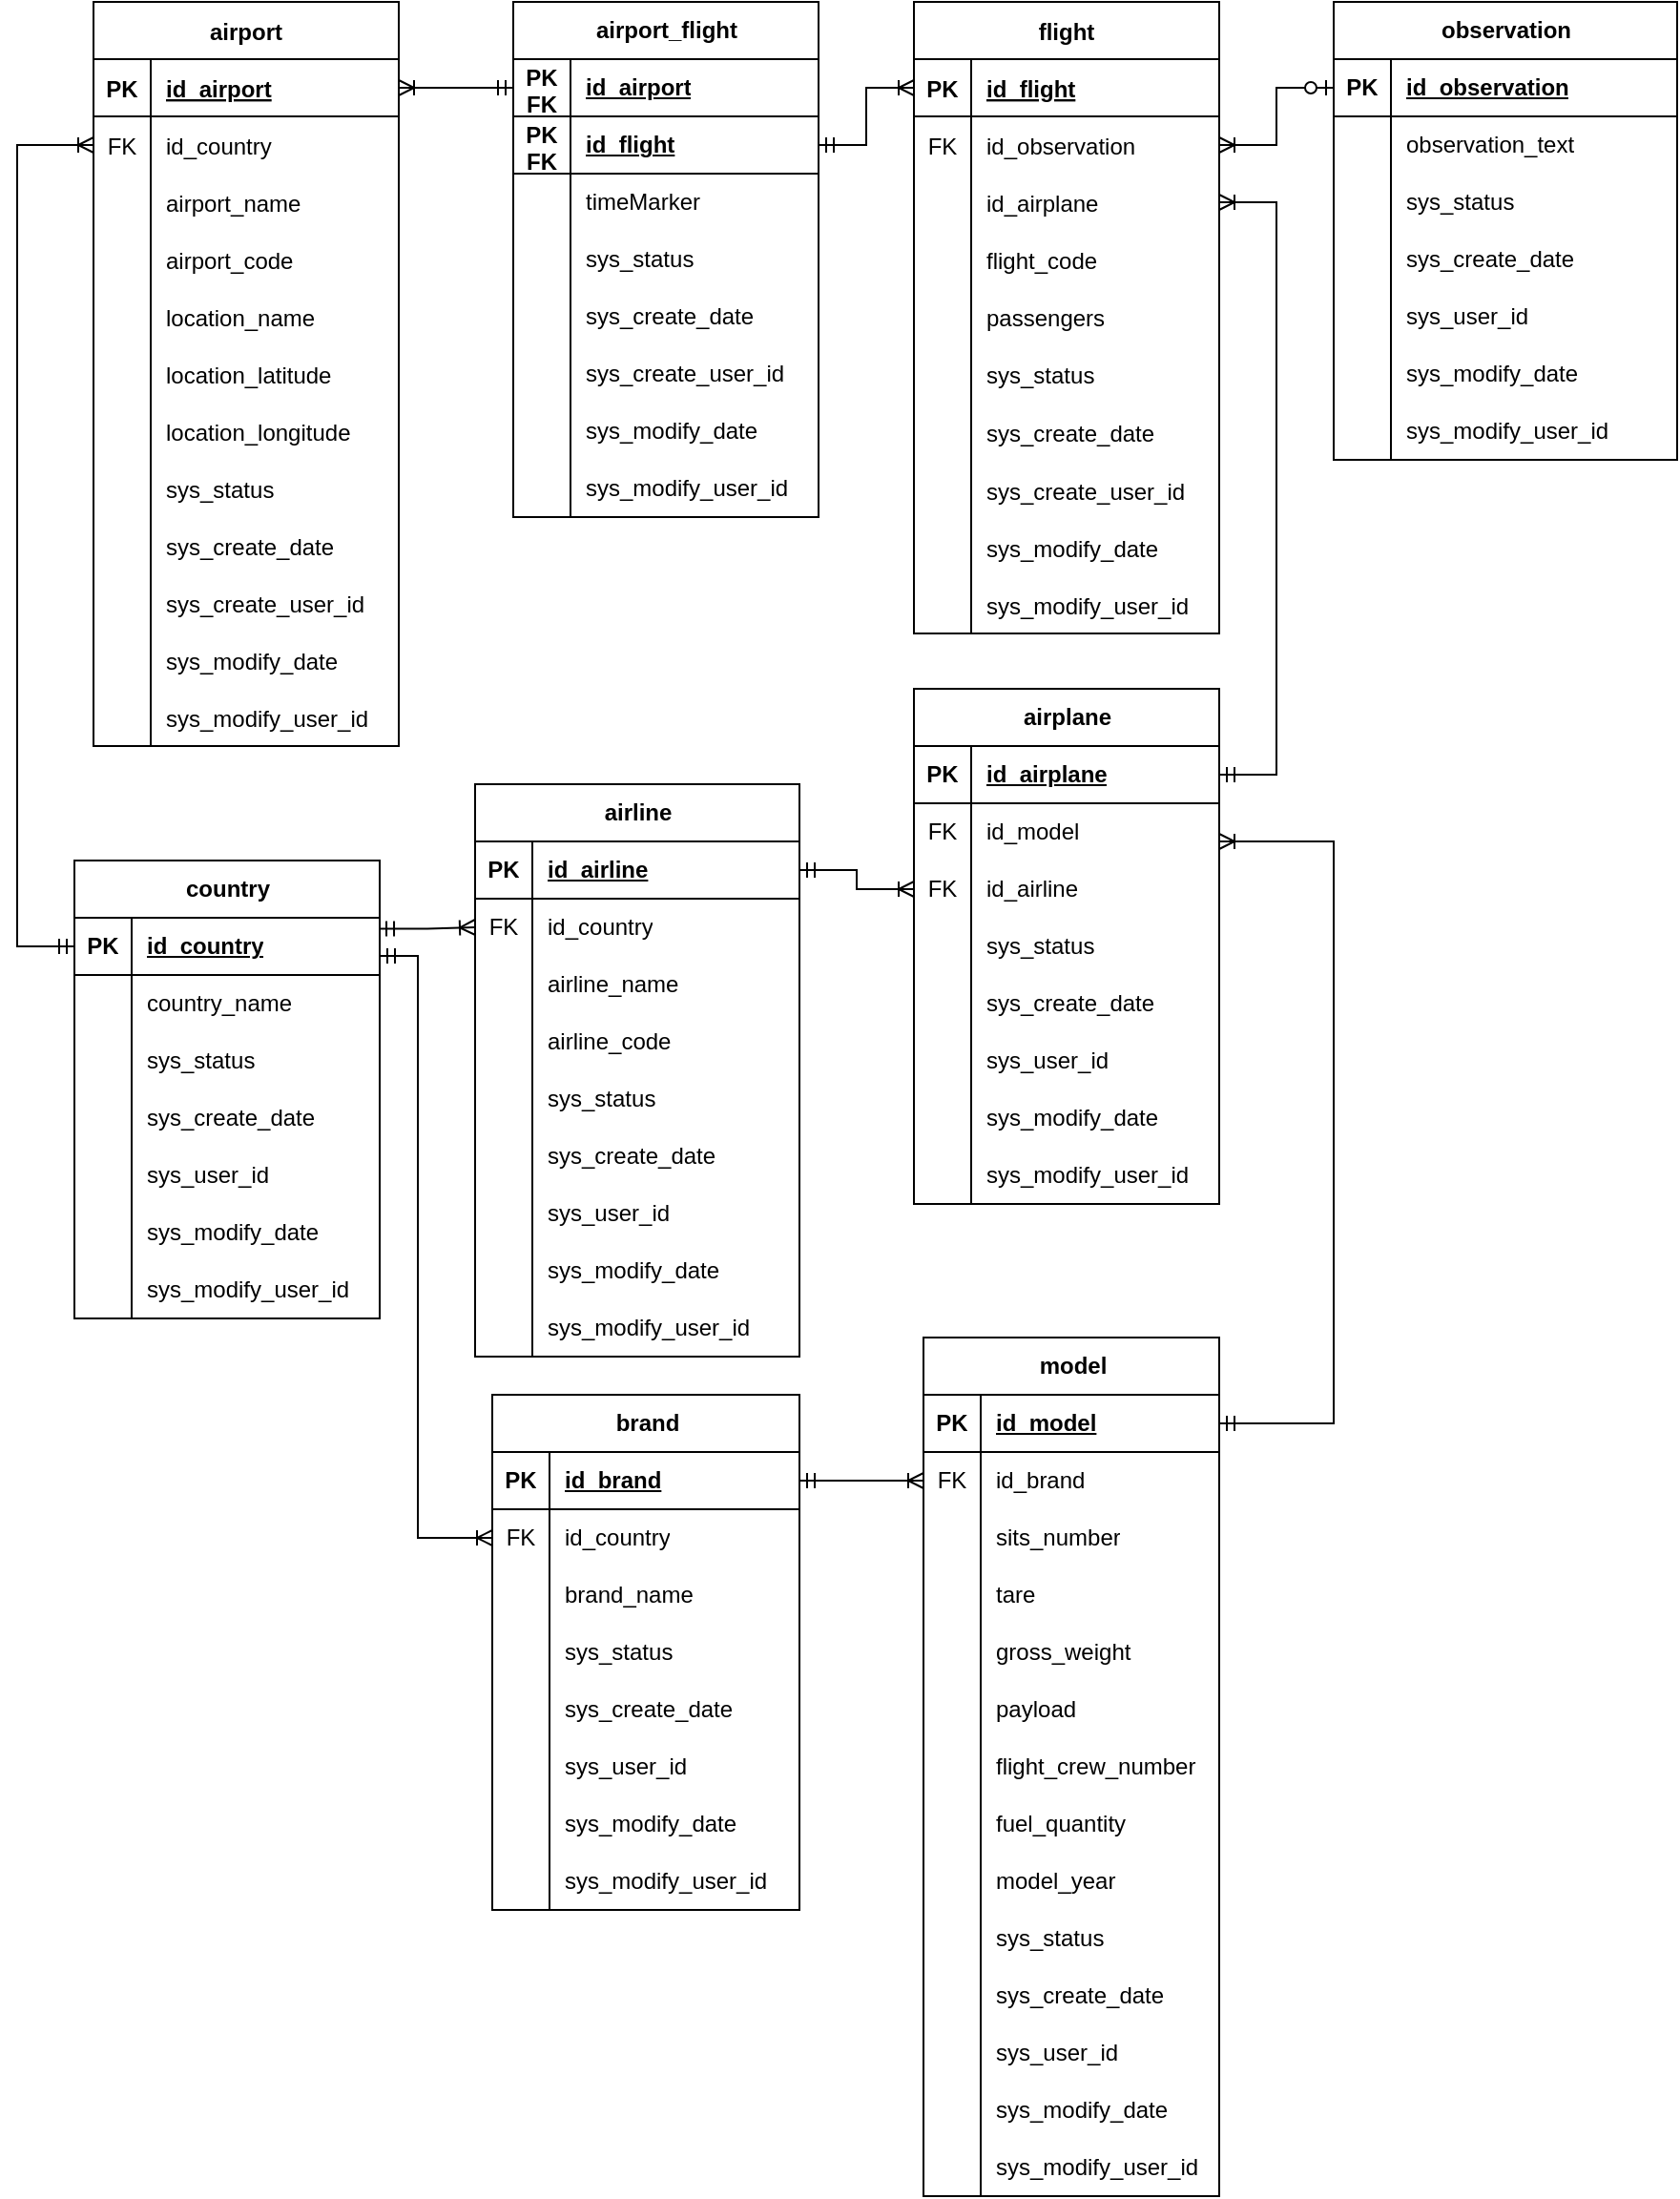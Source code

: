 <mxfile version="24.8.4">
  <diagram id="R2lEEEUBdFMjLlhIrx00" name="Page-1">
    <mxGraphModel dx="2531" dy="716" grid="1" gridSize="10" guides="1" tooltips="1" connect="1" arrows="1" fold="1" page="1" pageScale="1" pageWidth="900" pageHeight="1600" math="0" shadow="0" extFonts="Permanent Marker^https://fonts.googleapis.com/css?family=Permanent+Marker">
      <root>
        <mxCell id="0" />
        <mxCell id="1" parent="0" />
        <mxCell id="C-vyLk0tnHw3VtMMgP7b-2" value="flight" style="shape=table;startSize=30;container=1;collapsible=1;childLayout=tableLayout;fixedRows=1;rowLines=0;fontStyle=1;align=center;resizeLast=1;" parent="1" vertex="1">
          <mxGeometry x="-420" y="100" width="160" height="331" as="geometry" />
        </mxCell>
        <mxCell id="C-vyLk0tnHw3VtMMgP7b-3" value="" style="shape=partialRectangle;collapsible=0;dropTarget=0;pointerEvents=0;fillColor=none;points=[[0,0.5],[1,0.5]];portConstraint=eastwest;top=0;left=0;right=0;bottom=1;" parent="C-vyLk0tnHw3VtMMgP7b-2" vertex="1">
          <mxGeometry y="30" width="160" height="30" as="geometry" />
        </mxCell>
        <mxCell id="C-vyLk0tnHw3VtMMgP7b-4" value="PK" style="shape=partialRectangle;overflow=hidden;connectable=0;fillColor=none;top=0;left=0;bottom=0;right=0;fontStyle=1;" parent="C-vyLk0tnHw3VtMMgP7b-3" vertex="1">
          <mxGeometry width="30" height="30" as="geometry">
            <mxRectangle width="30" height="30" as="alternateBounds" />
          </mxGeometry>
        </mxCell>
        <mxCell id="C-vyLk0tnHw3VtMMgP7b-5" value="id_flight" style="shape=partialRectangle;overflow=hidden;connectable=0;fillColor=none;top=0;left=0;bottom=0;right=0;align=left;spacingLeft=6;fontStyle=5;" parent="C-vyLk0tnHw3VtMMgP7b-3" vertex="1">
          <mxGeometry x="30" width="130" height="30" as="geometry">
            <mxRectangle width="130" height="30" as="alternateBounds" />
          </mxGeometry>
        </mxCell>
        <mxCell id="C-vyLk0tnHw3VtMMgP7b-6" value="" style="shape=partialRectangle;collapsible=0;dropTarget=0;pointerEvents=0;fillColor=none;points=[[0,0.5],[1,0.5]];portConstraint=eastwest;top=0;left=0;right=0;bottom=0;" parent="C-vyLk0tnHw3VtMMgP7b-2" vertex="1">
          <mxGeometry y="60" width="160" height="30" as="geometry" />
        </mxCell>
        <mxCell id="C-vyLk0tnHw3VtMMgP7b-7" value="FK" style="shape=partialRectangle;overflow=hidden;connectable=0;fillColor=none;top=0;left=0;bottom=0;right=0;" parent="C-vyLk0tnHw3VtMMgP7b-6" vertex="1">
          <mxGeometry width="30" height="30" as="geometry">
            <mxRectangle width="30" height="30" as="alternateBounds" />
          </mxGeometry>
        </mxCell>
        <mxCell id="C-vyLk0tnHw3VtMMgP7b-8" value="id_observation" style="shape=partialRectangle;overflow=hidden;connectable=0;fillColor=none;top=0;left=0;bottom=0;right=0;align=left;spacingLeft=6;" parent="C-vyLk0tnHw3VtMMgP7b-6" vertex="1">
          <mxGeometry x="30" width="130" height="30" as="geometry">
            <mxRectangle width="130" height="30" as="alternateBounds" />
          </mxGeometry>
        </mxCell>
        <mxCell id="ldSomod-lHV2om5PZjNa-113" value="" style="shape=partialRectangle;collapsible=0;dropTarget=0;pointerEvents=0;fillColor=none;points=[[0,0.5],[1,0.5]];portConstraint=eastwest;top=0;left=0;right=0;bottom=0;" parent="C-vyLk0tnHw3VtMMgP7b-2" vertex="1">
          <mxGeometry y="90" width="160" height="30" as="geometry" />
        </mxCell>
        <mxCell id="ldSomod-lHV2om5PZjNa-114" value="" style="shape=partialRectangle;overflow=hidden;connectable=0;fillColor=none;top=0;left=0;bottom=0;right=0;" parent="ldSomod-lHV2om5PZjNa-113" vertex="1">
          <mxGeometry width="30" height="30" as="geometry">
            <mxRectangle width="30" height="30" as="alternateBounds" />
          </mxGeometry>
        </mxCell>
        <mxCell id="ldSomod-lHV2om5PZjNa-115" value="id_airplane" style="shape=partialRectangle;overflow=hidden;connectable=0;fillColor=none;top=0;left=0;bottom=0;right=0;align=left;spacingLeft=6;" parent="ldSomod-lHV2om5PZjNa-113" vertex="1">
          <mxGeometry x="30" width="130" height="30" as="geometry">
            <mxRectangle width="130" height="30" as="alternateBounds" />
          </mxGeometry>
        </mxCell>
        <mxCell id="lTj3QBXFPJj5cIbMj0y9-17" value="" style="shape=partialRectangle;collapsible=0;dropTarget=0;pointerEvents=0;fillColor=none;points=[[0,0.5],[1,0.5]];portConstraint=eastwest;top=0;left=0;right=0;bottom=0;" vertex="1" parent="C-vyLk0tnHw3VtMMgP7b-2">
          <mxGeometry y="120" width="160" height="30" as="geometry" />
        </mxCell>
        <mxCell id="lTj3QBXFPJj5cIbMj0y9-18" value="" style="shape=partialRectangle;overflow=hidden;connectable=0;fillColor=none;top=0;left=0;bottom=0;right=0;" vertex="1" parent="lTj3QBXFPJj5cIbMj0y9-17">
          <mxGeometry width="30" height="30" as="geometry">
            <mxRectangle width="30" height="30" as="alternateBounds" />
          </mxGeometry>
        </mxCell>
        <mxCell id="lTj3QBXFPJj5cIbMj0y9-19" value="flight_code" style="shape=partialRectangle;overflow=hidden;connectable=0;fillColor=none;top=0;left=0;bottom=0;right=0;align=left;spacingLeft=6;" vertex="1" parent="lTj3QBXFPJj5cIbMj0y9-17">
          <mxGeometry x="30" width="130" height="30" as="geometry">
            <mxRectangle width="130" height="30" as="alternateBounds" />
          </mxGeometry>
        </mxCell>
        <mxCell id="ldSomod-lHV2om5PZjNa-116" value="" style="shape=partialRectangle;collapsible=0;dropTarget=0;pointerEvents=0;fillColor=none;points=[[0,0.5],[1,0.5]];portConstraint=eastwest;top=0;left=0;right=0;bottom=0;" parent="C-vyLk0tnHw3VtMMgP7b-2" vertex="1">
          <mxGeometry y="150" width="160" height="30" as="geometry" />
        </mxCell>
        <mxCell id="ldSomod-lHV2om5PZjNa-117" value="" style="shape=partialRectangle;overflow=hidden;connectable=0;fillColor=none;top=0;left=0;bottom=0;right=0;" parent="ldSomod-lHV2om5PZjNa-116" vertex="1">
          <mxGeometry width="30" height="30" as="geometry">
            <mxRectangle width="30" height="30" as="alternateBounds" />
          </mxGeometry>
        </mxCell>
        <mxCell id="ldSomod-lHV2om5PZjNa-118" value="passengers" style="shape=partialRectangle;overflow=hidden;connectable=0;fillColor=none;top=0;left=0;bottom=0;right=0;align=left;spacingLeft=6;" parent="ldSomod-lHV2om5PZjNa-116" vertex="1">
          <mxGeometry x="30" width="130" height="30" as="geometry">
            <mxRectangle width="130" height="30" as="alternateBounds" />
          </mxGeometry>
        </mxCell>
        <mxCell id="ZpuH0TtZ0OC2_Nhj-3Wq-108" value="" style="shape=partialRectangle;collapsible=0;dropTarget=0;pointerEvents=0;fillColor=none;points=[[0,0.5],[1,0.5]];portConstraint=eastwest;top=0;left=0;right=0;bottom=0;" parent="C-vyLk0tnHw3VtMMgP7b-2" vertex="1">
          <mxGeometry y="180" width="160" height="30" as="geometry" />
        </mxCell>
        <mxCell id="ZpuH0TtZ0OC2_Nhj-3Wq-109" value="" style="shape=partialRectangle;overflow=hidden;connectable=0;fillColor=none;top=0;left=0;bottom=0;right=0;" parent="ZpuH0TtZ0OC2_Nhj-3Wq-108" vertex="1">
          <mxGeometry width="30" height="30" as="geometry">
            <mxRectangle width="30" height="30" as="alternateBounds" />
          </mxGeometry>
        </mxCell>
        <mxCell id="ZpuH0TtZ0OC2_Nhj-3Wq-110" value="sys_status" style="shape=partialRectangle;overflow=hidden;connectable=0;fillColor=none;top=0;left=0;bottom=0;right=0;align=left;spacingLeft=6;" parent="ZpuH0TtZ0OC2_Nhj-3Wq-108" vertex="1">
          <mxGeometry x="30" width="130" height="30" as="geometry">
            <mxRectangle width="130" height="30" as="alternateBounds" />
          </mxGeometry>
        </mxCell>
        <mxCell id="ZpuH0TtZ0OC2_Nhj-3Wq-111" value="" style="shape=partialRectangle;collapsible=0;dropTarget=0;pointerEvents=0;fillColor=none;points=[[0,0.5],[1,0.5]];portConstraint=eastwest;top=0;left=0;right=0;bottom=0;" parent="C-vyLk0tnHw3VtMMgP7b-2" vertex="1">
          <mxGeometry y="210" width="160" height="31" as="geometry" />
        </mxCell>
        <mxCell id="ZpuH0TtZ0OC2_Nhj-3Wq-112" value="" style="shape=partialRectangle;overflow=hidden;connectable=0;fillColor=none;top=0;left=0;bottom=0;right=0;" parent="ZpuH0TtZ0OC2_Nhj-3Wq-111" vertex="1">
          <mxGeometry width="30" height="31" as="geometry">
            <mxRectangle width="30" height="31" as="alternateBounds" />
          </mxGeometry>
        </mxCell>
        <mxCell id="ZpuH0TtZ0OC2_Nhj-3Wq-113" value="sys_create_date" style="shape=partialRectangle;overflow=hidden;connectable=0;fillColor=none;top=0;left=0;bottom=0;right=0;align=left;spacingLeft=6;" parent="ZpuH0TtZ0OC2_Nhj-3Wq-111" vertex="1">
          <mxGeometry x="30" width="130" height="31" as="geometry">
            <mxRectangle width="130" height="31" as="alternateBounds" />
          </mxGeometry>
        </mxCell>
        <mxCell id="ZpuH0TtZ0OC2_Nhj-3Wq-114" value="" style="shape=partialRectangle;collapsible=0;dropTarget=0;pointerEvents=0;fillColor=none;points=[[0,0.5],[1,0.5]];portConstraint=eastwest;top=0;left=0;right=0;bottom=0;" parent="C-vyLk0tnHw3VtMMgP7b-2" vertex="1">
          <mxGeometry y="241" width="160" height="30" as="geometry" />
        </mxCell>
        <mxCell id="ZpuH0TtZ0OC2_Nhj-3Wq-115" value="" style="shape=partialRectangle;overflow=hidden;connectable=0;fillColor=none;top=0;left=0;bottom=0;right=0;" parent="ZpuH0TtZ0OC2_Nhj-3Wq-114" vertex="1">
          <mxGeometry width="30" height="30" as="geometry">
            <mxRectangle width="30" height="30" as="alternateBounds" />
          </mxGeometry>
        </mxCell>
        <mxCell id="ZpuH0TtZ0OC2_Nhj-3Wq-116" value="sys_create_user_id" style="shape=partialRectangle;overflow=hidden;connectable=0;fillColor=none;top=0;left=0;bottom=0;right=0;align=left;spacingLeft=6;" parent="ZpuH0TtZ0OC2_Nhj-3Wq-114" vertex="1">
          <mxGeometry x="30" width="130" height="30" as="geometry">
            <mxRectangle width="130" height="30" as="alternateBounds" />
          </mxGeometry>
        </mxCell>
        <mxCell id="ZpuH0TtZ0OC2_Nhj-3Wq-117" value="" style="shape=partialRectangle;collapsible=0;dropTarget=0;pointerEvents=0;fillColor=none;points=[[0,0.5],[1,0.5]];portConstraint=eastwest;top=0;left=0;right=0;bottom=0;" parent="C-vyLk0tnHw3VtMMgP7b-2" vertex="1">
          <mxGeometry y="271" width="160" height="30" as="geometry" />
        </mxCell>
        <mxCell id="ZpuH0TtZ0OC2_Nhj-3Wq-118" value="" style="shape=partialRectangle;overflow=hidden;connectable=0;fillColor=none;top=0;left=0;bottom=0;right=0;" parent="ZpuH0TtZ0OC2_Nhj-3Wq-117" vertex="1">
          <mxGeometry width="30" height="30" as="geometry">
            <mxRectangle width="30" height="30" as="alternateBounds" />
          </mxGeometry>
        </mxCell>
        <mxCell id="ZpuH0TtZ0OC2_Nhj-3Wq-119" value="sys_modify_date" style="shape=partialRectangle;overflow=hidden;connectable=0;fillColor=none;top=0;left=0;bottom=0;right=0;align=left;spacingLeft=6;" parent="ZpuH0TtZ0OC2_Nhj-3Wq-117" vertex="1">
          <mxGeometry x="30" width="130" height="30" as="geometry">
            <mxRectangle width="130" height="30" as="alternateBounds" />
          </mxGeometry>
        </mxCell>
        <mxCell id="ZpuH0TtZ0OC2_Nhj-3Wq-120" value="" style="shape=partialRectangle;collapsible=0;dropTarget=0;pointerEvents=0;fillColor=none;points=[[0,0.5],[1,0.5]];portConstraint=eastwest;top=0;left=0;right=0;bottom=0;" parent="C-vyLk0tnHw3VtMMgP7b-2" vertex="1">
          <mxGeometry y="301" width="160" height="30" as="geometry" />
        </mxCell>
        <mxCell id="ZpuH0TtZ0OC2_Nhj-3Wq-121" value="" style="shape=partialRectangle;overflow=hidden;connectable=0;fillColor=none;top=0;left=0;bottom=0;right=0;" parent="ZpuH0TtZ0OC2_Nhj-3Wq-120" vertex="1">
          <mxGeometry width="30" height="30" as="geometry">
            <mxRectangle width="30" height="30" as="alternateBounds" />
          </mxGeometry>
        </mxCell>
        <mxCell id="ZpuH0TtZ0OC2_Nhj-3Wq-122" value="sys_modify_user_id" style="shape=partialRectangle;overflow=hidden;connectable=0;fillColor=none;top=0;left=0;bottom=0;right=0;align=left;spacingLeft=6;" parent="ZpuH0TtZ0OC2_Nhj-3Wq-120" vertex="1">
          <mxGeometry x="30" width="130" height="30" as="geometry">
            <mxRectangle width="130" height="30" as="alternateBounds" />
          </mxGeometry>
        </mxCell>
        <mxCell id="C-vyLk0tnHw3VtMMgP7b-23" value="airport" style="shape=table;startSize=30;container=1;collapsible=1;childLayout=tableLayout;fixedRows=1;rowLines=0;fontStyle=1;align=center;resizeLast=1;" parent="1" vertex="1">
          <mxGeometry x="-850" y="100" width="160" height="390" as="geometry" />
        </mxCell>
        <mxCell id="C-vyLk0tnHw3VtMMgP7b-24" value="" style="shape=partialRectangle;collapsible=0;dropTarget=0;pointerEvents=0;fillColor=none;points=[[0,0.5],[1,0.5]];portConstraint=eastwest;top=0;left=0;right=0;bottom=1;" parent="C-vyLk0tnHw3VtMMgP7b-23" vertex="1">
          <mxGeometry y="30" width="160" height="30" as="geometry" />
        </mxCell>
        <mxCell id="C-vyLk0tnHw3VtMMgP7b-25" value="PK" style="shape=partialRectangle;overflow=hidden;connectable=0;fillColor=none;top=0;left=0;bottom=0;right=0;fontStyle=1;" parent="C-vyLk0tnHw3VtMMgP7b-24" vertex="1">
          <mxGeometry width="30" height="30" as="geometry">
            <mxRectangle width="30" height="30" as="alternateBounds" />
          </mxGeometry>
        </mxCell>
        <mxCell id="C-vyLk0tnHw3VtMMgP7b-26" value="id_airport" style="shape=partialRectangle;overflow=hidden;connectable=0;fillColor=none;top=0;left=0;bottom=0;right=0;align=left;spacingLeft=6;fontStyle=5;" parent="C-vyLk0tnHw3VtMMgP7b-24" vertex="1">
          <mxGeometry x="30" width="130" height="30" as="geometry">
            <mxRectangle width="130" height="30" as="alternateBounds" />
          </mxGeometry>
        </mxCell>
        <mxCell id="C6dk3Q2sUb2auox1pdnD-19" value="" style="shape=partialRectangle;collapsible=0;dropTarget=0;pointerEvents=0;fillColor=none;points=[[0,0.5],[1,0.5]];portConstraint=eastwest;top=0;left=0;right=0;bottom=0;" parent="C-vyLk0tnHw3VtMMgP7b-23" vertex="1">
          <mxGeometry y="60" width="160" height="30" as="geometry" />
        </mxCell>
        <mxCell id="C6dk3Q2sUb2auox1pdnD-20" value="FK" style="shape=partialRectangle;overflow=hidden;connectable=0;fillColor=none;top=0;left=0;bottom=0;right=0;" parent="C6dk3Q2sUb2auox1pdnD-19" vertex="1">
          <mxGeometry width="30" height="30" as="geometry">
            <mxRectangle width="30" height="30" as="alternateBounds" />
          </mxGeometry>
        </mxCell>
        <mxCell id="C6dk3Q2sUb2auox1pdnD-21" value="id_country" style="shape=partialRectangle;overflow=hidden;connectable=0;fillColor=none;top=0;left=0;bottom=0;right=0;align=left;spacingLeft=6;" parent="C6dk3Q2sUb2auox1pdnD-19" vertex="1">
          <mxGeometry x="30" width="130" height="30" as="geometry">
            <mxRectangle width="130" height="30" as="alternateBounds" />
          </mxGeometry>
        </mxCell>
        <mxCell id="ul_T7aZ_HqhqNsw1L7DZ-1" value="" style="shape=partialRectangle;collapsible=0;dropTarget=0;pointerEvents=0;fillColor=none;points=[[0,0.5],[1,0.5]];portConstraint=eastwest;top=0;left=0;right=0;bottom=0;" parent="C-vyLk0tnHw3VtMMgP7b-23" vertex="1">
          <mxGeometry y="90" width="160" height="30" as="geometry" />
        </mxCell>
        <mxCell id="ul_T7aZ_HqhqNsw1L7DZ-2" value="" style="shape=partialRectangle;overflow=hidden;connectable=0;fillColor=none;top=0;left=0;bottom=0;right=0;" parent="ul_T7aZ_HqhqNsw1L7DZ-1" vertex="1">
          <mxGeometry width="30" height="30" as="geometry">
            <mxRectangle width="30" height="30" as="alternateBounds" />
          </mxGeometry>
        </mxCell>
        <mxCell id="ul_T7aZ_HqhqNsw1L7DZ-3" value="airport_name" style="shape=partialRectangle;overflow=hidden;connectable=0;fillColor=none;top=0;left=0;bottom=0;right=0;align=left;spacingLeft=6;" parent="ul_T7aZ_HqhqNsw1L7DZ-1" vertex="1">
          <mxGeometry x="30" width="130" height="30" as="geometry">
            <mxRectangle width="130" height="30" as="alternateBounds" />
          </mxGeometry>
        </mxCell>
        <mxCell id="C6dk3Q2sUb2auox1pdnD-10" value="" style="shape=partialRectangle;collapsible=0;dropTarget=0;pointerEvents=0;fillColor=none;points=[[0,0.5],[1,0.5]];portConstraint=eastwest;top=0;left=0;right=0;bottom=0;" parent="C-vyLk0tnHw3VtMMgP7b-23" vertex="1">
          <mxGeometry y="120" width="160" height="30" as="geometry" />
        </mxCell>
        <mxCell id="C6dk3Q2sUb2auox1pdnD-11" value="" style="shape=partialRectangle;overflow=hidden;connectable=0;fillColor=none;top=0;left=0;bottom=0;right=0;" parent="C6dk3Q2sUb2auox1pdnD-10" vertex="1">
          <mxGeometry width="30" height="30" as="geometry">
            <mxRectangle width="30" height="30" as="alternateBounds" />
          </mxGeometry>
        </mxCell>
        <mxCell id="C6dk3Q2sUb2auox1pdnD-12" value="airport_code" style="shape=partialRectangle;overflow=hidden;connectable=0;fillColor=none;top=0;left=0;bottom=0;right=0;align=left;spacingLeft=6;" parent="C6dk3Q2sUb2auox1pdnD-10" vertex="1">
          <mxGeometry x="30" width="130" height="30" as="geometry">
            <mxRectangle width="130" height="30" as="alternateBounds" />
          </mxGeometry>
        </mxCell>
        <mxCell id="C6dk3Q2sUb2auox1pdnD-13" value="" style="shape=partialRectangle;collapsible=0;dropTarget=0;pointerEvents=0;fillColor=none;points=[[0,0.5],[1,0.5]];portConstraint=eastwest;top=0;left=0;right=0;bottom=0;" parent="C-vyLk0tnHw3VtMMgP7b-23" vertex="1">
          <mxGeometry y="150" width="160" height="30" as="geometry" />
        </mxCell>
        <mxCell id="C6dk3Q2sUb2auox1pdnD-14" value="" style="shape=partialRectangle;overflow=hidden;connectable=0;fillColor=none;top=0;left=0;bottom=0;right=0;" parent="C6dk3Q2sUb2auox1pdnD-13" vertex="1">
          <mxGeometry width="30" height="30" as="geometry">
            <mxRectangle width="30" height="30" as="alternateBounds" />
          </mxGeometry>
        </mxCell>
        <mxCell id="C6dk3Q2sUb2auox1pdnD-15" value="location_name" style="shape=partialRectangle;overflow=hidden;connectable=0;fillColor=none;top=0;left=0;bottom=0;right=0;align=left;spacingLeft=6;" parent="C6dk3Q2sUb2auox1pdnD-13" vertex="1">
          <mxGeometry x="30" width="130" height="30" as="geometry">
            <mxRectangle width="130" height="30" as="alternateBounds" />
          </mxGeometry>
        </mxCell>
        <mxCell id="C6dk3Q2sUb2auox1pdnD-16" value="" style="shape=partialRectangle;collapsible=0;dropTarget=0;pointerEvents=0;fillColor=none;points=[[0,0.5],[1,0.5]];portConstraint=eastwest;top=0;left=0;right=0;bottom=0;" parent="C-vyLk0tnHw3VtMMgP7b-23" vertex="1">
          <mxGeometry y="180" width="160" height="30" as="geometry" />
        </mxCell>
        <mxCell id="C6dk3Q2sUb2auox1pdnD-17" value="" style="shape=partialRectangle;overflow=hidden;connectable=0;fillColor=none;top=0;left=0;bottom=0;right=0;" parent="C6dk3Q2sUb2auox1pdnD-16" vertex="1">
          <mxGeometry width="30" height="30" as="geometry">
            <mxRectangle width="30" height="30" as="alternateBounds" />
          </mxGeometry>
        </mxCell>
        <mxCell id="C6dk3Q2sUb2auox1pdnD-18" value="location_latitude" style="shape=partialRectangle;overflow=hidden;connectable=0;fillColor=none;top=0;left=0;bottom=0;right=0;align=left;spacingLeft=6;" parent="C6dk3Q2sUb2auox1pdnD-16" vertex="1">
          <mxGeometry x="30" width="130" height="30" as="geometry">
            <mxRectangle width="130" height="30" as="alternateBounds" />
          </mxGeometry>
        </mxCell>
        <mxCell id="8ubAX24txWK5gkRp2z_l-3" value="" style="shape=partialRectangle;collapsible=0;dropTarget=0;pointerEvents=0;fillColor=none;points=[[0,0.5],[1,0.5]];portConstraint=eastwest;top=0;left=0;right=0;bottom=0;" parent="C-vyLk0tnHw3VtMMgP7b-23" vertex="1">
          <mxGeometry y="210" width="160" height="30" as="geometry" />
        </mxCell>
        <mxCell id="8ubAX24txWK5gkRp2z_l-4" value="" style="shape=partialRectangle;overflow=hidden;connectable=0;fillColor=none;top=0;left=0;bottom=0;right=0;" parent="8ubAX24txWK5gkRp2z_l-3" vertex="1">
          <mxGeometry width="30" height="30" as="geometry">
            <mxRectangle width="30" height="30" as="alternateBounds" />
          </mxGeometry>
        </mxCell>
        <mxCell id="8ubAX24txWK5gkRp2z_l-5" value="location_longitude" style="shape=partialRectangle;overflow=hidden;connectable=0;fillColor=none;top=0;left=0;bottom=0;right=0;align=left;spacingLeft=6;" parent="8ubAX24txWK5gkRp2z_l-3" vertex="1">
          <mxGeometry x="30" width="130" height="30" as="geometry">
            <mxRectangle width="130" height="30" as="alternateBounds" />
          </mxGeometry>
        </mxCell>
        <mxCell id="ZpuH0TtZ0OC2_Nhj-3Wq-72" value="" style="shape=partialRectangle;collapsible=0;dropTarget=0;pointerEvents=0;fillColor=none;points=[[0,0.5],[1,0.5]];portConstraint=eastwest;top=0;left=0;right=0;bottom=0;" parent="C-vyLk0tnHw3VtMMgP7b-23" vertex="1">
          <mxGeometry y="240" width="160" height="30" as="geometry" />
        </mxCell>
        <mxCell id="ZpuH0TtZ0OC2_Nhj-3Wq-73" value="" style="shape=partialRectangle;overflow=hidden;connectable=0;fillColor=none;top=0;left=0;bottom=0;right=0;" parent="ZpuH0TtZ0OC2_Nhj-3Wq-72" vertex="1">
          <mxGeometry width="30" height="30" as="geometry">
            <mxRectangle width="30" height="30" as="alternateBounds" />
          </mxGeometry>
        </mxCell>
        <mxCell id="ZpuH0TtZ0OC2_Nhj-3Wq-74" value="sys_status" style="shape=partialRectangle;overflow=hidden;connectable=0;fillColor=none;top=0;left=0;bottom=0;right=0;align=left;spacingLeft=6;" parent="ZpuH0TtZ0OC2_Nhj-3Wq-72" vertex="1">
          <mxGeometry x="30" width="130" height="30" as="geometry">
            <mxRectangle width="130" height="30" as="alternateBounds" />
          </mxGeometry>
        </mxCell>
        <mxCell id="ZpuH0TtZ0OC2_Nhj-3Wq-75" value="" style="shape=partialRectangle;collapsible=0;dropTarget=0;pointerEvents=0;fillColor=none;points=[[0,0.5],[1,0.5]];portConstraint=eastwest;top=0;left=0;right=0;bottom=0;" parent="C-vyLk0tnHw3VtMMgP7b-23" vertex="1">
          <mxGeometry y="270" width="160" height="30" as="geometry" />
        </mxCell>
        <mxCell id="ZpuH0TtZ0OC2_Nhj-3Wq-76" value="" style="shape=partialRectangle;overflow=hidden;connectable=0;fillColor=none;top=0;left=0;bottom=0;right=0;" parent="ZpuH0TtZ0OC2_Nhj-3Wq-75" vertex="1">
          <mxGeometry width="30" height="30" as="geometry">
            <mxRectangle width="30" height="30" as="alternateBounds" />
          </mxGeometry>
        </mxCell>
        <mxCell id="ZpuH0TtZ0OC2_Nhj-3Wq-77" value="sys_create_date" style="shape=partialRectangle;overflow=hidden;connectable=0;fillColor=none;top=0;left=0;bottom=0;right=0;align=left;spacingLeft=6;" parent="ZpuH0TtZ0OC2_Nhj-3Wq-75" vertex="1">
          <mxGeometry x="30" width="130" height="30" as="geometry">
            <mxRectangle width="130" height="30" as="alternateBounds" />
          </mxGeometry>
        </mxCell>
        <mxCell id="ZpuH0TtZ0OC2_Nhj-3Wq-78" value="" style="shape=partialRectangle;collapsible=0;dropTarget=0;pointerEvents=0;fillColor=none;points=[[0,0.5],[1,0.5]];portConstraint=eastwest;top=0;left=0;right=0;bottom=0;" parent="C-vyLk0tnHw3VtMMgP7b-23" vertex="1">
          <mxGeometry y="300" width="160" height="30" as="geometry" />
        </mxCell>
        <mxCell id="ZpuH0TtZ0OC2_Nhj-3Wq-79" value="" style="shape=partialRectangle;overflow=hidden;connectable=0;fillColor=none;top=0;left=0;bottom=0;right=0;" parent="ZpuH0TtZ0OC2_Nhj-3Wq-78" vertex="1">
          <mxGeometry width="30" height="30" as="geometry">
            <mxRectangle width="30" height="30" as="alternateBounds" />
          </mxGeometry>
        </mxCell>
        <mxCell id="ZpuH0TtZ0OC2_Nhj-3Wq-80" value="sys_create_user_id" style="shape=partialRectangle;overflow=hidden;connectable=0;fillColor=none;top=0;left=0;bottom=0;right=0;align=left;spacingLeft=6;" parent="ZpuH0TtZ0OC2_Nhj-3Wq-78" vertex="1">
          <mxGeometry x="30" width="130" height="30" as="geometry">
            <mxRectangle width="130" height="30" as="alternateBounds" />
          </mxGeometry>
        </mxCell>
        <mxCell id="ZpuH0TtZ0OC2_Nhj-3Wq-81" value="" style="shape=partialRectangle;collapsible=0;dropTarget=0;pointerEvents=0;fillColor=none;points=[[0,0.5],[1,0.5]];portConstraint=eastwest;top=0;left=0;right=0;bottom=0;" parent="C-vyLk0tnHw3VtMMgP7b-23" vertex="1">
          <mxGeometry y="330" width="160" height="30" as="geometry" />
        </mxCell>
        <mxCell id="ZpuH0TtZ0OC2_Nhj-3Wq-82" value="" style="shape=partialRectangle;overflow=hidden;connectable=0;fillColor=none;top=0;left=0;bottom=0;right=0;" parent="ZpuH0TtZ0OC2_Nhj-3Wq-81" vertex="1">
          <mxGeometry width="30" height="30" as="geometry">
            <mxRectangle width="30" height="30" as="alternateBounds" />
          </mxGeometry>
        </mxCell>
        <mxCell id="ZpuH0TtZ0OC2_Nhj-3Wq-83" value="sys_modify_date" style="shape=partialRectangle;overflow=hidden;connectable=0;fillColor=none;top=0;left=0;bottom=0;right=0;align=left;spacingLeft=6;" parent="ZpuH0TtZ0OC2_Nhj-3Wq-81" vertex="1">
          <mxGeometry x="30" width="130" height="30" as="geometry">
            <mxRectangle width="130" height="30" as="alternateBounds" />
          </mxGeometry>
        </mxCell>
        <mxCell id="ZpuH0TtZ0OC2_Nhj-3Wq-84" value="" style="shape=partialRectangle;collapsible=0;dropTarget=0;pointerEvents=0;fillColor=none;points=[[0,0.5],[1,0.5]];portConstraint=eastwest;top=0;left=0;right=0;bottom=0;" parent="C-vyLk0tnHw3VtMMgP7b-23" vertex="1">
          <mxGeometry y="360" width="160" height="30" as="geometry" />
        </mxCell>
        <mxCell id="ZpuH0TtZ0OC2_Nhj-3Wq-85" value="" style="shape=partialRectangle;overflow=hidden;connectable=0;fillColor=none;top=0;left=0;bottom=0;right=0;" parent="ZpuH0TtZ0OC2_Nhj-3Wq-84" vertex="1">
          <mxGeometry width="30" height="30" as="geometry">
            <mxRectangle width="30" height="30" as="alternateBounds" />
          </mxGeometry>
        </mxCell>
        <mxCell id="ZpuH0TtZ0OC2_Nhj-3Wq-86" value="sys_modify_user_id" style="shape=partialRectangle;overflow=hidden;connectable=0;fillColor=none;top=0;left=0;bottom=0;right=0;align=left;spacingLeft=6;" parent="ZpuH0TtZ0OC2_Nhj-3Wq-84" vertex="1">
          <mxGeometry x="30" width="130" height="30" as="geometry">
            <mxRectangle width="130" height="30" as="alternateBounds" />
          </mxGeometry>
        </mxCell>
        <mxCell id="ldSomod-lHV2om5PZjNa-27" value="airline" style="shape=table;startSize=30;container=1;collapsible=1;childLayout=tableLayout;fixedRows=1;rowLines=0;fontStyle=1;align=center;resizeLast=1;html=1;" parent="1" vertex="1">
          <mxGeometry x="-650.0" y="510" width="170" height="300" as="geometry" />
        </mxCell>
        <mxCell id="ldSomod-lHV2om5PZjNa-28" value="" style="shape=tableRow;horizontal=0;startSize=0;swimlaneHead=0;swimlaneBody=0;fillColor=none;collapsible=0;dropTarget=0;points=[[0,0.5],[1,0.5]];portConstraint=eastwest;top=0;left=0;right=0;bottom=1;" parent="ldSomod-lHV2om5PZjNa-27" vertex="1">
          <mxGeometry y="30" width="170" height="30" as="geometry" />
        </mxCell>
        <mxCell id="ldSomod-lHV2om5PZjNa-29" value="PK" style="shape=partialRectangle;connectable=0;fillColor=none;top=0;left=0;bottom=0;right=0;fontStyle=1;overflow=hidden;whiteSpace=wrap;html=1;" parent="ldSomod-lHV2om5PZjNa-28" vertex="1">
          <mxGeometry width="30" height="30" as="geometry">
            <mxRectangle width="30" height="30" as="alternateBounds" />
          </mxGeometry>
        </mxCell>
        <mxCell id="ldSomod-lHV2om5PZjNa-30" value="id_airline" style="shape=partialRectangle;connectable=0;fillColor=none;top=0;left=0;bottom=0;right=0;align=left;spacingLeft=6;fontStyle=5;overflow=hidden;whiteSpace=wrap;html=1;" parent="ldSomod-lHV2om5PZjNa-28" vertex="1">
          <mxGeometry x="30" width="140" height="30" as="geometry">
            <mxRectangle width="140" height="30" as="alternateBounds" />
          </mxGeometry>
        </mxCell>
        <mxCell id="ZpuH0TtZ0OC2_Nhj-3Wq-179" value="" style="shape=tableRow;horizontal=0;startSize=0;swimlaneHead=0;swimlaneBody=0;fillColor=none;collapsible=0;dropTarget=0;points=[[0,0.5],[1,0.5]];portConstraint=eastwest;top=0;left=0;right=0;bottom=0;" parent="ldSomod-lHV2om5PZjNa-27" vertex="1">
          <mxGeometry y="60" width="170" height="30" as="geometry" />
        </mxCell>
        <mxCell id="ZpuH0TtZ0OC2_Nhj-3Wq-180" value="FK" style="shape=partialRectangle;connectable=0;fillColor=none;top=0;left=0;bottom=0;right=0;editable=1;overflow=hidden;whiteSpace=wrap;html=1;" parent="ZpuH0TtZ0OC2_Nhj-3Wq-179" vertex="1">
          <mxGeometry width="30" height="30" as="geometry">
            <mxRectangle width="30" height="30" as="alternateBounds" />
          </mxGeometry>
        </mxCell>
        <mxCell id="ZpuH0TtZ0OC2_Nhj-3Wq-181" value="id_country" style="shape=partialRectangle;connectable=0;fillColor=none;top=0;left=0;bottom=0;right=0;align=left;spacingLeft=6;overflow=hidden;whiteSpace=wrap;html=1;" parent="ZpuH0TtZ0OC2_Nhj-3Wq-179" vertex="1">
          <mxGeometry x="30" width="140" height="30" as="geometry">
            <mxRectangle width="140" height="30" as="alternateBounds" />
          </mxGeometry>
        </mxCell>
        <mxCell id="ul_T7aZ_HqhqNsw1L7DZ-5" value="" style="shape=tableRow;horizontal=0;startSize=0;swimlaneHead=0;swimlaneBody=0;fillColor=none;collapsible=0;dropTarget=0;points=[[0,0.5],[1,0.5]];portConstraint=eastwest;top=0;left=0;right=0;bottom=0;" parent="ldSomod-lHV2om5PZjNa-27" vertex="1">
          <mxGeometry y="90" width="170" height="30" as="geometry" />
        </mxCell>
        <mxCell id="ul_T7aZ_HqhqNsw1L7DZ-6" value="" style="shape=partialRectangle;connectable=0;fillColor=none;top=0;left=0;bottom=0;right=0;editable=1;overflow=hidden;whiteSpace=wrap;html=1;" parent="ul_T7aZ_HqhqNsw1L7DZ-5" vertex="1">
          <mxGeometry width="30" height="30" as="geometry">
            <mxRectangle width="30" height="30" as="alternateBounds" />
          </mxGeometry>
        </mxCell>
        <mxCell id="ul_T7aZ_HqhqNsw1L7DZ-7" value="airline_name" style="shape=partialRectangle;connectable=0;fillColor=none;top=0;left=0;bottom=0;right=0;align=left;spacingLeft=6;overflow=hidden;whiteSpace=wrap;html=1;" parent="ul_T7aZ_HqhqNsw1L7DZ-5" vertex="1">
          <mxGeometry x="30" width="140" height="30" as="geometry">
            <mxRectangle width="140" height="30" as="alternateBounds" />
          </mxGeometry>
        </mxCell>
        <mxCell id="ldSomod-lHV2om5PZjNa-31" value="" style="shape=tableRow;horizontal=0;startSize=0;swimlaneHead=0;swimlaneBody=0;fillColor=none;collapsible=0;dropTarget=0;points=[[0,0.5],[1,0.5]];portConstraint=eastwest;top=0;left=0;right=0;bottom=0;" parent="ldSomod-lHV2om5PZjNa-27" vertex="1">
          <mxGeometry y="120" width="170" height="30" as="geometry" />
        </mxCell>
        <mxCell id="ldSomod-lHV2om5PZjNa-32" value="" style="shape=partialRectangle;connectable=0;fillColor=none;top=0;left=0;bottom=0;right=0;editable=1;overflow=hidden;whiteSpace=wrap;html=1;" parent="ldSomod-lHV2om5PZjNa-31" vertex="1">
          <mxGeometry width="30" height="30" as="geometry">
            <mxRectangle width="30" height="30" as="alternateBounds" />
          </mxGeometry>
        </mxCell>
        <mxCell id="ldSomod-lHV2om5PZjNa-33" value="airline_code" style="shape=partialRectangle;connectable=0;fillColor=none;top=0;left=0;bottom=0;right=0;align=left;spacingLeft=6;overflow=hidden;whiteSpace=wrap;html=1;" parent="ldSomod-lHV2om5PZjNa-31" vertex="1">
          <mxGeometry x="30" width="140" height="30" as="geometry">
            <mxRectangle width="140" height="30" as="alternateBounds" />
          </mxGeometry>
        </mxCell>
        <mxCell id="ZpuH0TtZ0OC2_Nhj-3Wq-182" value="" style="shape=tableRow;horizontal=0;startSize=0;swimlaneHead=0;swimlaneBody=0;fillColor=none;collapsible=0;dropTarget=0;points=[[0,0.5],[1,0.5]];portConstraint=eastwest;top=0;left=0;right=0;bottom=0;" parent="ldSomod-lHV2om5PZjNa-27" vertex="1">
          <mxGeometry y="150" width="170" height="30" as="geometry" />
        </mxCell>
        <mxCell id="ZpuH0TtZ0OC2_Nhj-3Wq-183" value="" style="shape=partialRectangle;connectable=0;fillColor=none;top=0;left=0;bottom=0;right=0;editable=1;overflow=hidden;whiteSpace=wrap;html=1;" parent="ZpuH0TtZ0OC2_Nhj-3Wq-182" vertex="1">
          <mxGeometry width="30" height="30" as="geometry">
            <mxRectangle width="30" height="30" as="alternateBounds" />
          </mxGeometry>
        </mxCell>
        <mxCell id="ZpuH0TtZ0OC2_Nhj-3Wq-184" value="sys_status" style="shape=partialRectangle;connectable=0;fillColor=none;top=0;left=0;bottom=0;right=0;align=left;spacingLeft=6;overflow=hidden;whiteSpace=wrap;html=1;" parent="ZpuH0TtZ0OC2_Nhj-3Wq-182" vertex="1">
          <mxGeometry x="30" width="140" height="30" as="geometry">
            <mxRectangle width="140" height="30" as="alternateBounds" />
          </mxGeometry>
        </mxCell>
        <mxCell id="ZpuH0TtZ0OC2_Nhj-3Wq-185" value="" style="shape=tableRow;horizontal=0;startSize=0;swimlaneHead=0;swimlaneBody=0;fillColor=none;collapsible=0;dropTarget=0;points=[[0,0.5],[1,0.5]];portConstraint=eastwest;top=0;left=0;right=0;bottom=0;" parent="ldSomod-lHV2om5PZjNa-27" vertex="1">
          <mxGeometry y="180" width="170" height="30" as="geometry" />
        </mxCell>
        <mxCell id="ZpuH0TtZ0OC2_Nhj-3Wq-186" value="" style="shape=partialRectangle;connectable=0;fillColor=none;top=0;left=0;bottom=0;right=0;editable=1;overflow=hidden;whiteSpace=wrap;html=1;" parent="ZpuH0TtZ0OC2_Nhj-3Wq-185" vertex="1">
          <mxGeometry width="30" height="30" as="geometry">
            <mxRectangle width="30" height="30" as="alternateBounds" />
          </mxGeometry>
        </mxCell>
        <mxCell id="ZpuH0TtZ0OC2_Nhj-3Wq-187" value="sys_create_date" style="shape=partialRectangle;connectable=0;fillColor=none;top=0;left=0;bottom=0;right=0;align=left;spacingLeft=6;overflow=hidden;whiteSpace=wrap;html=1;" parent="ZpuH0TtZ0OC2_Nhj-3Wq-185" vertex="1">
          <mxGeometry x="30" width="140" height="30" as="geometry">
            <mxRectangle width="140" height="30" as="alternateBounds" />
          </mxGeometry>
        </mxCell>
        <mxCell id="ZpuH0TtZ0OC2_Nhj-3Wq-188" value="" style="shape=tableRow;horizontal=0;startSize=0;swimlaneHead=0;swimlaneBody=0;fillColor=none;collapsible=0;dropTarget=0;points=[[0,0.5],[1,0.5]];portConstraint=eastwest;top=0;left=0;right=0;bottom=0;" parent="ldSomod-lHV2om5PZjNa-27" vertex="1">
          <mxGeometry y="210" width="170" height="30" as="geometry" />
        </mxCell>
        <mxCell id="ZpuH0TtZ0OC2_Nhj-3Wq-189" value="" style="shape=partialRectangle;connectable=0;fillColor=none;top=0;left=0;bottom=0;right=0;editable=1;overflow=hidden;whiteSpace=wrap;html=1;" parent="ZpuH0TtZ0OC2_Nhj-3Wq-188" vertex="1">
          <mxGeometry width="30" height="30" as="geometry">
            <mxRectangle width="30" height="30" as="alternateBounds" />
          </mxGeometry>
        </mxCell>
        <mxCell id="ZpuH0TtZ0OC2_Nhj-3Wq-190" value="sys_user_id" style="shape=partialRectangle;connectable=0;fillColor=none;top=0;left=0;bottom=0;right=0;align=left;spacingLeft=6;overflow=hidden;whiteSpace=wrap;html=1;" parent="ZpuH0TtZ0OC2_Nhj-3Wq-188" vertex="1">
          <mxGeometry x="30" width="140" height="30" as="geometry">
            <mxRectangle width="140" height="30" as="alternateBounds" />
          </mxGeometry>
        </mxCell>
        <mxCell id="ZpuH0TtZ0OC2_Nhj-3Wq-191" value="" style="shape=tableRow;horizontal=0;startSize=0;swimlaneHead=0;swimlaneBody=0;fillColor=none;collapsible=0;dropTarget=0;points=[[0,0.5],[1,0.5]];portConstraint=eastwest;top=0;left=0;right=0;bottom=0;" parent="ldSomod-lHV2om5PZjNa-27" vertex="1">
          <mxGeometry y="240" width="170" height="30" as="geometry" />
        </mxCell>
        <mxCell id="ZpuH0TtZ0OC2_Nhj-3Wq-192" value="" style="shape=partialRectangle;connectable=0;fillColor=none;top=0;left=0;bottom=0;right=0;editable=1;overflow=hidden;whiteSpace=wrap;html=1;" parent="ZpuH0TtZ0OC2_Nhj-3Wq-191" vertex="1">
          <mxGeometry width="30" height="30" as="geometry">
            <mxRectangle width="30" height="30" as="alternateBounds" />
          </mxGeometry>
        </mxCell>
        <mxCell id="ZpuH0TtZ0OC2_Nhj-3Wq-193" value="sys_modify_date" style="shape=partialRectangle;connectable=0;fillColor=none;top=0;left=0;bottom=0;right=0;align=left;spacingLeft=6;overflow=hidden;whiteSpace=wrap;html=1;" parent="ZpuH0TtZ0OC2_Nhj-3Wq-191" vertex="1">
          <mxGeometry x="30" width="140" height="30" as="geometry">
            <mxRectangle width="140" height="30" as="alternateBounds" />
          </mxGeometry>
        </mxCell>
        <mxCell id="ZpuH0TtZ0OC2_Nhj-3Wq-194" value="" style="shape=tableRow;horizontal=0;startSize=0;swimlaneHead=0;swimlaneBody=0;fillColor=none;collapsible=0;dropTarget=0;points=[[0,0.5],[1,0.5]];portConstraint=eastwest;top=0;left=0;right=0;bottom=0;" parent="ldSomod-lHV2om5PZjNa-27" vertex="1">
          <mxGeometry y="270" width="170" height="30" as="geometry" />
        </mxCell>
        <mxCell id="ZpuH0TtZ0OC2_Nhj-3Wq-195" value="" style="shape=partialRectangle;connectable=0;fillColor=none;top=0;left=0;bottom=0;right=0;editable=1;overflow=hidden;whiteSpace=wrap;html=1;" parent="ZpuH0TtZ0OC2_Nhj-3Wq-194" vertex="1">
          <mxGeometry width="30" height="30" as="geometry">
            <mxRectangle width="30" height="30" as="alternateBounds" />
          </mxGeometry>
        </mxCell>
        <mxCell id="ZpuH0TtZ0OC2_Nhj-3Wq-196" value="sys_modify_user_id" style="shape=partialRectangle;connectable=0;fillColor=none;top=0;left=0;bottom=0;right=0;align=left;spacingLeft=6;overflow=hidden;whiteSpace=wrap;html=1;" parent="ZpuH0TtZ0OC2_Nhj-3Wq-194" vertex="1">
          <mxGeometry x="30" width="140" height="30" as="geometry">
            <mxRectangle width="140" height="30" as="alternateBounds" />
          </mxGeometry>
        </mxCell>
        <mxCell id="ldSomod-lHV2om5PZjNa-40" value="airplane" style="shape=table;startSize=30;container=1;collapsible=1;childLayout=tableLayout;fixedRows=1;rowLines=0;fontStyle=1;align=center;resizeLast=1;html=1;" parent="1" vertex="1">
          <mxGeometry x="-420" y="460" width="160" height="270" as="geometry" />
        </mxCell>
        <mxCell id="ldSomod-lHV2om5PZjNa-41" value="" style="shape=tableRow;horizontal=0;startSize=0;swimlaneHead=0;swimlaneBody=0;fillColor=none;collapsible=0;dropTarget=0;points=[[0,0.5],[1,0.5]];portConstraint=eastwest;top=0;left=0;right=0;bottom=1;" parent="ldSomod-lHV2om5PZjNa-40" vertex="1">
          <mxGeometry y="30" width="160" height="30" as="geometry" />
        </mxCell>
        <mxCell id="ldSomod-lHV2om5PZjNa-42" value="PK" style="shape=partialRectangle;connectable=0;fillColor=none;top=0;left=0;bottom=0;right=0;fontStyle=1;overflow=hidden;whiteSpace=wrap;html=1;" parent="ldSomod-lHV2om5PZjNa-41" vertex="1">
          <mxGeometry width="30" height="30" as="geometry">
            <mxRectangle width="30" height="30" as="alternateBounds" />
          </mxGeometry>
        </mxCell>
        <mxCell id="ldSomod-lHV2om5PZjNa-43" value="id_airplane" style="shape=partialRectangle;connectable=0;fillColor=none;top=0;left=0;bottom=0;right=0;align=left;spacingLeft=6;fontStyle=5;overflow=hidden;whiteSpace=wrap;html=1;" parent="ldSomod-lHV2om5PZjNa-41" vertex="1">
          <mxGeometry x="30" width="130" height="30" as="geometry">
            <mxRectangle width="130" height="30" as="alternateBounds" />
          </mxGeometry>
        </mxCell>
        <mxCell id="ldSomod-lHV2om5PZjNa-44" value="" style="shape=tableRow;horizontal=0;startSize=0;swimlaneHead=0;swimlaneBody=0;fillColor=none;collapsible=0;dropTarget=0;points=[[0,0.5],[1,0.5]];portConstraint=eastwest;top=0;left=0;right=0;bottom=0;" parent="ldSomod-lHV2om5PZjNa-40" vertex="1">
          <mxGeometry y="60" width="160" height="30" as="geometry" />
        </mxCell>
        <mxCell id="ldSomod-lHV2om5PZjNa-45" value="FK" style="shape=partialRectangle;connectable=0;fillColor=none;top=0;left=0;bottom=0;right=0;editable=1;overflow=hidden;whiteSpace=wrap;html=1;" parent="ldSomod-lHV2om5PZjNa-44" vertex="1">
          <mxGeometry width="30" height="30" as="geometry">
            <mxRectangle width="30" height="30" as="alternateBounds" />
          </mxGeometry>
        </mxCell>
        <mxCell id="ldSomod-lHV2om5PZjNa-46" value="id_model" style="shape=partialRectangle;connectable=0;fillColor=none;top=0;left=0;bottom=0;right=0;align=left;spacingLeft=6;overflow=hidden;whiteSpace=wrap;html=1;" parent="ldSomod-lHV2om5PZjNa-44" vertex="1">
          <mxGeometry x="30" width="130" height="30" as="geometry">
            <mxRectangle width="130" height="30" as="alternateBounds" />
          </mxGeometry>
        </mxCell>
        <mxCell id="ZpuH0TtZ0OC2_Nhj-3Wq-197" value="" style="shape=tableRow;horizontal=0;startSize=0;swimlaneHead=0;swimlaneBody=0;fillColor=none;collapsible=0;dropTarget=0;points=[[0,0.5],[1,0.5]];portConstraint=eastwest;top=0;left=0;right=0;bottom=0;" parent="ldSomod-lHV2om5PZjNa-40" vertex="1">
          <mxGeometry y="90" width="160" height="30" as="geometry" />
        </mxCell>
        <mxCell id="ZpuH0TtZ0OC2_Nhj-3Wq-198" value="FK" style="shape=partialRectangle;connectable=0;fillColor=none;top=0;left=0;bottom=0;right=0;editable=1;overflow=hidden;whiteSpace=wrap;html=1;" parent="ZpuH0TtZ0OC2_Nhj-3Wq-197" vertex="1">
          <mxGeometry width="30" height="30" as="geometry">
            <mxRectangle width="30" height="30" as="alternateBounds" />
          </mxGeometry>
        </mxCell>
        <mxCell id="ZpuH0TtZ0OC2_Nhj-3Wq-199" value="id_airline" style="shape=partialRectangle;connectable=0;fillColor=none;top=0;left=0;bottom=0;right=0;align=left;spacingLeft=6;overflow=hidden;whiteSpace=wrap;html=1;" parent="ZpuH0TtZ0OC2_Nhj-3Wq-197" vertex="1">
          <mxGeometry x="30" width="130" height="30" as="geometry">
            <mxRectangle width="130" height="30" as="alternateBounds" />
          </mxGeometry>
        </mxCell>
        <mxCell id="ZpuH0TtZ0OC2_Nhj-3Wq-200" value="" style="shape=tableRow;horizontal=0;startSize=0;swimlaneHead=0;swimlaneBody=0;fillColor=none;collapsible=0;dropTarget=0;points=[[0,0.5],[1,0.5]];portConstraint=eastwest;top=0;left=0;right=0;bottom=0;" parent="ldSomod-lHV2om5PZjNa-40" vertex="1">
          <mxGeometry y="120" width="160" height="30" as="geometry" />
        </mxCell>
        <mxCell id="ZpuH0TtZ0OC2_Nhj-3Wq-201" value="" style="shape=partialRectangle;connectable=0;fillColor=none;top=0;left=0;bottom=0;right=0;editable=1;overflow=hidden;whiteSpace=wrap;html=1;" parent="ZpuH0TtZ0OC2_Nhj-3Wq-200" vertex="1">
          <mxGeometry width="30" height="30" as="geometry">
            <mxRectangle width="30" height="30" as="alternateBounds" />
          </mxGeometry>
        </mxCell>
        <mxCell id="ZpuH0TtZ0OC2_Nhj-3Wq-202" value="sys_status" style="shape=partialRectangle;connectable=0;fillColor=none;top=0;left=0;bottom=0;right=0;align=left;spacingLeft=6;overflow=hidden;whiteSpace=wrap;html=1;" parent="ZpuH0TtZ0OC2_Nhj-3Wq-200" vertex="1">
          <mxGeometry x="30" width="130" height="30" as="geometry">
            <mxRectangle width="130" height="30" as="alternateBounds" />
          </mxGeometry>
        </mxCell>
        <mxCell id="ZpuH0TtZ0OC2_Nhj-3Wq-203" value="" style="shape=tableRow;horizontal=0;startSize=0;swimlaneHead=0;swimlaneBody=0;fillColor=none;collapsible=0;dropTarget=0;points=[[0,0.5],[1,0.5]];portConstraint=eastwest;top=0;left=0;right=0;bottom=0;" parent="ldSomod-lHV2om5PZjNa-40" vertex="1">
          <mxGeometry y="150" width="160" height="30" as="geometry" />
        </mxCell>
        <mxCell id="ZpuH0TtZ0OC2_Nhj-3Wq-204" value="" style="shape=partialRectangle;connectable=0;fillColor=none;top=0;left=0;bottom=0;right=0;editable=1;overflow=hidden;whiteSpace=wrap;html=1;" parent="ZpuH0TtZ0OC2_Nhj-3Wq-203" vertex="1">
          <mxGeometry width="30" height="30" as="geometry">
            <mxRectangle width="30" height="30" as="alternateBounds" />
          </mxGeometry>
        </mxCell>
        <mxCell id="ZpuH0TtZ0OC2_Nhj-3Wq-205" value="sys_create_date" style="shape=partialRectangle;connectable=0;fillColor=none;top=0;left=0;bottom=0;right=0;align=left;spacingLeft=6;overflow=hidden;whiteSpace=wrap;html=1;" parent="ZpuH0TtZ0OC2_Nhj-3Wq-203" vertex="1">
          <mxGeometry x="30" width="130" height="30" as="geometry">
            <mxRectangle width="130" height="30" as="alternateBounds" />
          </mxGeometry>
        </mxCell>
        <mxCell id="ZpuH0TtZ0OC2_Nhj-3Wq-206" value="" style="shape=tableRow;horizontal=0;startSize=0;swimlaneHead=0;swimlaneBody=0;fillColor=none;collapsible=0;dropTarget=0;points=[[0,0.5],[1,0.5]];portConstraint=eastwest;top=0;left=0;right=0;bottom=0;" parent="ldSomod-lHV2om5PZjNa-40" vertex="1">
          <mxGeometry y="180" width="160" height="30" as="geometry" />
        </mxCell>
        <mxCell id="ZpuH0TtZ0OC2_Nhj-3Wq-207" value="" style="shape=partialRectangle;connectable=0;fillColor=none;top=0;left=0;bottom=0;right=0;editable=1;overflow=hidden;whiteSpace=wrap;html=1;" parent="ZpuH0TtZ0OC2_Nhj-3Wq-206" vertex="1">
          <mxGeometry width="30" height="30" as="geometry">
            <mxRectangle width="30" height="30" as="alternateBounds" />
          </mxGeometry>
        </mxCell>
        <mxCell id="ZpuH0TtZ0OC2_Nhj-3Wq-208" value="sys_user_id" style="shape=partialRectangle;connectable=0;fillColor=none;top=0;left=0;bottom=0;right=0;align=left;spacingLeft=6;overflow=hidden;whiteSpace=wrap;html=1;" parent="ZpuH0TtZ0OC2_Nhj-3Wq-206" vertex="1">
          <mxGeometry x="30" width="130" height="30" as="geometry">
            <mxRectangle width="130" height="30" as="alternateBounds" />
          </mxGeometry>
        </mxCell>
        <mxCell id="ZpuH0TtZ0OC2_Nhj-3Wq-209" value="" style="shape=tableRow;horizontal=0;startSize=0;swimlaneHead=0;swimlaneBody=0;fillColor=none;collapsible=0;dropTarget=0;points=[[0,0.5],[1,0.5]];portConstraint=eastwest;top=0;left=0;right=0;bottom=0;" parent="ldSomod-lHV2om5PZjNa-40" vertex="1">
          <mxGeometry y="210" width="160" height="30" as="geometry" />
        </mxCell>
        <mxCell id="ZpuH0TtZ0OC2_Nhj-3Wq-210" value="" style="shape=partialRectangle;connectable=0;fillColor=none;top=0;left=0;bottom=0;right=0;editable=1;overflow=hidden;whiteSpace=wrap;html=1;" parent="ZpuH0TtZ0OC2_Nhj-3Wq-209" vertex="1">
          <mxGeometry width="30" height="30" as="geometry">
            <mxRectangle width="30" height="30" as="alternateBounds" />
          </mxGeometry>
        </mxCell>
        <mxCell id="ZpuH0TtZ0OC2_Nhj-3Wq-211" value="sys_modify_date" style="shape=partialRectangle;connectable=0;fillColor=none;top=0;left=0;bottom=0;right=0;align=left;spacingLeft=6;overflow=hidden;whiteSpace=wrap;html=1;" parent="ZpuH0TtZ0OC2_Nhj-3Wq-209" vertex="1">
          <mxGeometry x="30" width="130" height="30" as="geometry">
            <mxRectangle width="130" height="30" as="alternateBounds" />
          </mxGeometry>
        </mxCell>
        <mxCell id="ZpuH0TtZ0OC2_Nhj-3Wq-212" value="" style="shape=tableRow;horizontal=0;startSize=0;swimlaneHead=0;swimlaneBody=0;fillColor=none;collapsible=0;dropTarget=0;points=[[0,0.5],[1,0.5]];portConstraint=eastwest;top=0;left=0;right=0;bottom=0;" parent="ldSomod-lHV2om5PZjNa-40" vertex="1">
          <mxGeometry y="240" width="160" height="30" as="geometry" />
        </mxCell>
        <mxCell id="ZpuH0TtZ0OC2_Nhj-3Wq-213" value="" style="shape=partialRectangle;connectable=0;fillColor=none;top=0;left=0;bottom=0;right=0;editable=1;overflow=hidden;whiteSpace=wrap;html=1;" parent="ZpuH0TtZ0OC2_Nhj-3Wq-212" vertex="1">
          <mxGeometry width="30" height="30" as="geometry">
            <mxRectangle width="30" height="30" as="alternateBounds" />
          </mxGeometry>
        </mxCell>
        <mxCell id="ZpuH0TtZ0OC2_Nhj-3Wq-214" value="sys_modify_user_id" style="shape=partialRectangle;connectable=0;fillColor=none;top=0;left=0;bottom=0;right=0;align=left;spacingLeft=6;overflow=hidden;whiteSpace=wrap;html=1;" parent="ZpuH0TtZ0OC2_Nhj-3Wq-212" vertex="1">
          <mxGeometry x="30" width="130" height="30" as="geometry">
            <mxRectangle width="130" height="30" as="alternateBounds" />
          </mxGeometry>
        </mxCell>
        <mxCell id="ldSomod-lHV2om5PZjNa-53" value="country" style="shape=table;startSize=30;container=1;collapsible=1;childLayout=tableLayout;fixedRows=1;rowLines=0;fontStyle=1;align=center;resizeLast=1;html=1;" parent="1" vertex="1">
          <mxGeometry x="-860" y="550" width="160" height="240" as="geometry" />
        </mxCell>
        <mxCell id="ldSomod-lHV2om5PZjNa-54" value="" style="shape=tableRow;horizontal=0;startSize=0;swimlaneHead=0;swimlaneBody=0;fillColor=none;collapsible=0;dropTarget=0;points=[[0,0.5],[1,0.5]];portConstraint=eastwest;top=0;left=0;right=0;bottom=1;" parent="ldSomod-lHV2om5PZjNa-53" vertex="1">
          <mxGeometry y="30" width="160" height="30" as="geometry" />
        </mxCell>
        <mxCell id="ldSomod-lHV2om5PZjNa-55" value="PK" style="shape=partialRectangle;connectable=0;fillColor=none;top=0;left=0;bottom=0;right=0;fontStyle=1;overflow=hidden;whiteSpace=wrap;html=1;" parent="ldSomod-lHV2om5PZjNa-54" vertex="1">
          <mxGeometry width="30" height="30" as="geometry">
            <mxRectangle width="30" height="30" as="alternateBounds" />
          </mxGeometry>
        </mxCell>
        <mxCell id="ldSomod-lHV2om5PZjNa-56" value="id_country" style="shape=partialRectangle;connectable=0;fillColor=none;top=0;left=0;bottom=0;right=0;align=left;spacingLeft=6;fontStyle=5;overflow=hidden;whiteSpace=wrap;html=1;" parent="ldSomod-lHV2om5PZjNa-54" vertex="1">
          <mxGeometry x="30" width="130" height="30" as="geometry">
            <mxRectangle width="130" height="30" as="alternateBounds" />
          </mxGeometry>
        </mxCell>
        <mxCell id="ul_T7aZ_HqhqNsw1L7DZ-8" value="" style="shape=tableRow;horizontal=0;startSize=0;swimlaneHead=0;swimlaneBody=0;fillColor=none;collapsible=0;dropTarget=0;points=[[0,0.5],[1,0.5]];portConstraint=eastwest;top=0;left=0;right=0;bottom=0;" parent="ldSomod-lHV2om5PZjNa-53" vertex="1">
          <mxGeometry y="60" width="160" height="30" as="geometry" />
        </mxCell>
        <mxCell id="ul_T7aZ_HqhqNsw1L7DZ-9" value="" style="shape=partialRectangle;connectable=0;fillColor=none;top=0;left=0;bottom=0;right=0;editable=1;overflow=hidden;whiteSpace=wrap;html=1;" parent="ul_T7aZ_HqhqNsw1L7DZ-8" vertex="1">
          <mxGeometry width="30" height="30" as="geometry">
            <mxRectangle width="30" height="30" as="alternateBounds" />
          </mxGeometry>
        </mxCell>
        <mxCell id="ul_T7aZ_HqhqNsw1L7DZ-10" value="country_name" style="shape=partialRectangle;connectable=0;fillColor=none;top=0;left=0;bottom=0;right=0;align=left;spacingLeft=6;overflow=hidden;whiteSpace=wrap;html=1;" parent="ul_T7aZ_HqhqNsw1L7DZ-8" vertex="1">
          <mxGeometry x="30" width="130" height="30" as="geometry">
            <mxRectangle width="130" height="30" as="alternateBounds" />
          </mxGeometry>
        </mxCell>
        <mxCell id="ZpuH0TtZ0OC2_Nhj-3Wq-161" value="" style="shape=tableRow;horizontal=0;startSize=0;swimlaneHead=0;swimlaneBody=0;fillColor=none;collapsible=0;dropTarget=0;points=[[0,0.5],[1,0.5]];portConstraint=eastwest;top=0;left=0;right=0;bottom=0;" parent="ldSomod-lHV2om5PZjNa-53" vertex="1">
          <mxGeometry y="90" width="160" height="30" as="geometry" />
        </mxCell>
        <mxCell id="ZpuH0TtZ0OC2_Nhj-3Wq-162" value="" style="shape=partialRectangle;connectable=0;fillColor=none;top=0;left=0;bottom=0;right=0;editable=1;overflow=hidden;whiteSpace=wrap;html=1;" parent="ZpuH0TtZ0OC2_Nhj-3Wq-161" vertex="1">
          <mxGeometry width="30" height="30" as="geometry">
            <mxRectangle width="30" height="30" as="alternateBounds" />
          </mxGeometry>
        </mxCell>
        <mxCell id="ZpuH0TtZ0OC2_Nhj-3Wq-163" value="sys_status" style="shape=partialRectangle;connectable=0;fillColor=none;top=0;left=0;bottom=0;right=0;align=left;spacingLeft=6;overflow=hidden;whiteSpace=wrap;html=1;" parent="ZpuH0TtZ0OC2_Nhj-3Wq-161" vertex="1">
          <mxGeometry x="30" width="130" height="30" as="geometry">
            <mxRectangle width="130" height="30" as="alternateBounds" />
          </mxGeometry>
        </mxCell>
        <mxCell id="ZpuH0TtZ0OC2_Nhj-3Wq-164" value="" style="shape=tableRow;horizontal=0;startSize=0;swimlaneHead=0;swimlaneBody=0;fillColor=none;collapsible=0;dropTarget=0;points=[[0,0.5],[1,0.5]];portConstraint=eastwest;top=0;left=0;right=0;bottom=0;" parent="ldSomod-lHV2om5PZjNa-53" vertex="1">
          <mxGeometry y="120" width="160" height="30" as="geometry" />
        </mxCell>
        <mxCell id="ZpuH0TtZ0OC2_Nhj-3Wq-165" value="" style="shape=partialRectangle;connectable=0;fillColor=none;top=0;left=0;bottom=0;right=0;editable=1;overflow=hidden;whiteSpace=wrap;html=1;" parent="ZpuH0TtZ0OC2_Nhj-3Wq-164" vertex="1">
          <mxGeometry width="30" height="30" as="geometry">
            <mxRectangle width="30" height="30" as="alternateBounds" />
          </mxGeometry>
        </mxCell>
        <mxCell id="ZpuH0TtZ0OC2_Nhj-3Wq-166" value="sys_create_date" style="shape=partialRectangle;connectable=0;fillColor=none;top=0;left=0;bottom=0;right=0;align=left;spacingLeft=6;overflow=hidden;whiteSpace=wrap;html=1;" parent="ZpuH0TtZ0OC2_Nhj-3Wq-164" vertex="1">
          <mxGeometry x="30" width="130" height="30" as="geometry">
            <mxRectangle width="130" height="30" as="alternateBounds" />
          </mxGeometry>
        </mxCell>
        <mxCell id="ZpuH0TtZ0OC2_Nhj-3Wq-167" value="" style="shape=tableRow;horizontal=0;startSize=0;swimlaneHead=0;swimlaneBody=0;fillColor=none;collapsible=0;dropTarget=0;points=[[0,0.5],[1,0.5]];portConstraint=eastwest;top=0;left=0;right=0;bottom=0;" parent="ldSomod-lHV2om5PZjNa-53" vertex="1">
          <mxGeometry y="150" width="160" height="30" as="geometry" />
        </mxCell>
        <mxCell id="ZpuH0TtZ0OC2_Nhj-3Wq-168" value="" style="shape=partialRectangle;connectable=0;fillColor=none;top=0;left=0;bottom=0;right=0;editable=1;overflow=hidden;whiteSpace=wrap;html=1;" parent="ZpuH0TtZ0OC2_Nhj-3Wq-167" vertex="1">
          <mxGeometry width="30" height="30" as="geometry">
            <mxRectangle width="30" height="30" as="alternateBounds" />
          </mxGeometry>
        </mxCell>
        <mxCell id="ZpuH0TtZ0OC2_Nhj-3Wq-169" value="sys_user_id" style="shape=partialRectangle;connectable=0;fillColor=none;top=0;left=0;bottom=0;right=0;align=left;spacingLeft=6;overflow=hidden;whiteSpace=wrap;html=1;" parent="ZpuH0TtZ0OC2_Nhj-3Wq-167" vertex="1">
          <mxGeometry x="30" width="130" height="30" as="geometry">
            <mxRectangle width="130" height="30" as="alternateBounds" />
          </mxGeometry>
        </mxCell>
        <mxCell id="ZpuH0TtZ0OC2_Nhj-3Wq-170" value="" style="shape=tableRow;horizontal=0;startSize=0;swimlaneHead=0;swimlaneBody=0;fillColor=none;collapsible=0;dropTarget=0;points=[[0,0.5],[1,0.5]];portConstraint=eastwest;top=0;left=0;right=0;bottom=0;" parent="ldSomod-lHV2om5PZjNa-53" vertex="1">
          <mxGeometry y="180" width="160" height="30" as="geometry" />
        </mxCell>
        <mxCell id="ZpuH0TtZ0OC2_Nhj-3Wq-171" value="" style="shape=partialRectangle;connectable=0;fillColor=none;top=0;left=0;bottom=0;right=0;editable=1;overflow=hidden;whiteSpace=wrap;html=1;" parent="ZpuH0TtZ0OC2_Nhj-3Wq-170" vertex="1">
          <mxGeometry width="30" height="30" as="geometry">
            <mxRectangle width="30" height="30" as="alternateBounds" />
          </mxGeometry>
        </mxCell>
        <mxCell id="ZpuH0TtZ0OC2_Nhj-3Wq-172" value="sys_modify_date" style="shape=partialRectangle;connectable=0;fillColor=none;top=0;left=0;bottom=0;right=0;align=left;spacingLeft=6;overflow=hidden;whiteSpace=wrap;html=1;" parent="ZpuH0TtZ0OC2_Nhj-3Wq-170" vertex="1">
          <mxGeometry x="30" width="130" height="30" as="geometry">
            <mxRectangle width="130" height="30" as="alternateBounds" />
          </mxGeometry>
        </mxCell>
        <mxCell id="ZpuH0TtZ0OC2_Nhj-3Wq-173" value="" style="shape=tableRow;horizontal=0;startSize=0;swimlaneHead=0;swimlaneBody=0;fillColor=none;collapsible=0;dropTarget=0;points=[[0,0.5],[1,0.5]];portConstraint=eastwest;top=0;left=0;right=0;bottom=0;" parent="ldSomod-lHV2om5PZjNa-53" vertex="1">
          <mxGeometry y="210" width="160" height="30" as="geometry" />
        </mxCell>
        <mxCell id="ZpuH0TtZ0OC2_Nhj-3Wq-174" value="" style="shape=partialRectangle;connectable=0;fillColor=none;top=0;left=0;bottom=0;right=0;editable=1;overflow=hidden;whiteSpace=wrap;html=1;" parent="ZpuH0TtZ0OC2_Nhj-3Wq-173" vertex="1">
          <mxGeometry width="30" height="30" as="geometry">
            <mxRectangle width="30" height="30" as="alternateBounds" />
          </mxGeometry>
        </mxCell>
        <mxCell id="ZpuH0TtZ0OC2_Nhj-3Wq-175" value="sys_modify_user_id" style="shape=partialRectangle;connectable=0;fillColor=none;top=0;left=0;bottom=0;right=0;align=left;spacingLeft=6;overflow=hidden;whiteSpace=wrap;html=1;" parent="ZpuH0TtZ0OC2_Nhj-3Wq-173" vertex="1">
          <mxGeometry x="30" width="130" height="30" as="geometry">
            <mxRectangle width="130" height="30" as="alternateBounds" />
          </mxGeometry>
        </mxCell>
        <mxCell id="ldSomod-lHV2om5PZjNa-69" value="model" style="shape=table;startSize=30;container=1;collapsible=1;childLayout=tableLayout;fixedRows=1;rowLines=0;fontStyle=1;align=center;resizeLast=1;html=1;" parent="1" vertex="1">
          <mxGeometry x="-415" y="800" width="155" height="450" as="geometry" />
        </mxCell>
        <mxCell id="ldSomod-lHV2om5PZjNa-70" value="" style="shape=tableRow;horizontal=0;startSize=0;swimlaneHead=0;swimlaneBody=0;fillColor=none;collapsible=0;dropTarget=0;points=[[0,0.5],[1,0.5]];portConstraint=eastwest;top=0;left=0;right=0;bottom=1;" parent="ldSomod-lHV2om5PZjNa-69" vertex="1">
          <mxGeometry y="30" width="155" height="30" as="geometry" />
        </mxCell>
        <mxCell id="ldSomod-lHV2om5PZjNa-71" value="PK" style="shape=partialRectangle;connectable=0;fillColor=none;top=0;left=0;bottom=0;right=0;fontStyle=1;overflow=hidden;whiteSpace=wrap;html=1;" parent="ldSomod-lHV2om5PZjNa-70" vertex="1">
          <mxGeometry width="30" height="30" as="geometry">
            <mxRectangle width="30" height="30" as="alternateBounds" />
          </mxGeometry>
        </mxCell>
        <mxCell id="ldSomod-lHV2om5PZjNa-72" value="id_model" style="shape=partialRectangle;connectable=0;fillColor=none;top=0;left=0;bottom=0;right=0;align=left;spacingLeft=6;fontStyle=5;overflow=hidden;whiteSpace=wrap;html=1;" parent="ldSomod-lHV2om5PZjNa-70" vertex="1">
          <mxGeometry x="30" width="125" height="30" as="geometry">
            <mxRectangle width="125" height="30" as="alternateBounds" />
          </mxGeometry>
        </mxCell>
        <mxCell id="ldSomod-lHV2om5PZjNa-76" value="" style="shape=tableRow;horizontal=0;startSize=0;swimlaneHead=0;swimlaneBody=0;fillColor=none;collapsible=0;dropTarget=0;points=[[0,0.5],[1,0.5]];portConstraint=eastwest;top=0;left=0;right=0;bottom=0;" parent="ldSomod-lHV2om5PZjNa-69" vertex="1">
          <mxGeometry y="60" width="155" height="30" as="geometry" />
        </mxCell>
        <mxCell id="ldSomod-lHV2om5PZjNa-77" value="FK" style="shape=partialRectangle;connectable=0;fillColor=none;top=0;left=0;bottom=0;right=0;editable=1;overflow=hidden;whiteSpace=wrap;html=1;" parent="ldSomod-lHV2om5PZjNa-76" vertex="1">
          <mxGeometry width="30" height="30" as="geometry">
            <mxRectangle width="30" height="30" as="alternateBounds" />
          </mxGeometry>
        </mxCell>
        <mxCell id="ldSomod-lHV2om5PZjNa-78" value="id_brand" style="shape=partialRectangle;connectable=0;fillColor=none;top=0;left=0;bottom=0;right=0;align=left;spacingLeft=6;overflow=hidden;whiteSpace=wrap;html=1;" parent="ldSomod-lHV2om5PZjNa-76" vertex="1">
          <mxGeometry x="30" width="125" height="30" as="geometry">
            <mxRectangle width="125" height="30" as="alternateBounds" />
          </mxGeometry>
        </mxCell>
        <mxCell id="C6dk3Q2sUb2auox1pdnD-2" value="" style="shape=tableRow;horizontal=0;startSize=0;swimlaneHead=0;swimlaneBody=0;fillColor=none;collapsible=0;dropTarget=0;points=[[0,0.5],[1,0.5]];portConstraint=eastwest;top=0;left=0;right=0;bottom=0;" parent="ldSomod-lHV2om5PZjNa-69" vertex="1">
          <mxGeometry y="90" width="155" height="30" as="geometry" />
        </mxCell>
        <mxCell id="C6dk3Q2sUb2auox1pdnD-3" value="" style="shape=partialRectangle;connectable=0;fillColor=none;top=0;left=0;bottom=0;right=0;editable=1;overflow=hidden;whiteSpace=wrap;html=1;" parent="C6dk3Q2sUb2auox1pdnD-2" vertex="1">
          <mxGeometry width="30" height="30" as="geometry">
            <mxRectangle width="30" height="30" as="alternateBounds" />
          </mxGeometry>
        </mxCell>
        <mxCell id="C6dk3Q2sUb2auox1pdnD-4" value="sits_number" style="shape=partialRectangle;connectable=0;fillColor=none;top=0;left=0;bottom=0;right=0;align=left;spacingLeft=6;overflow=hidden;whiteSpace=wrap;html=1;" parent="C6dk3Q2sUb2auox1pdnD-2" vertex="1">
          <mxGeometry x="30" width="125" height="30" as="geometry">
            <mxRectangle width="125" height="30" as="alternateBounds" />
          </mxGeometry>
        </mxCell>
        <mxCell id="ldSomod-lHV2om5PZjNa-79" value="" style="shape=tableRow;horizontal=0;startSize=0;swimlaneHead=0;swimlaneBody=0;fillColor=none;collapsible=0;dropTarget=0;points=[[0,0.5],[1,0.5]];portConstraint=eastwest;top=0;left=0;right=0;bottom=0;" parent="ldSomod-lHV2om5PZjNa-69" vertex="1">
          <mxGeometry y="120" width="155" height="30" as="geometry" />
        </mxCell>
        <mxCell id="ldSomod-lHV2om5PZjNa-80" value="" style="shape=partialRectangle;connectable=0;fillColor=none;top=0;left=0;bottom=0;right=0;editable=1;overflow=hidden;whiteSpace=wrap;html=1;" parent="ldSomod-lHV2om5PZjNa-79" vertex="1">
          <mxGeometry width="30" height="30" as="geometry">
            <mxRectangle width="30" height="30" as="alternateBounds" />
          </mxGeometry>
        </mxCell>
        <mxCell id="ldSomod-lHV2om5PZjNa-81" value="tare" style="shape=partialRectangle;connectable=0;fillColor=none;top=0;left=0;bottom=0;right=0;align=left;spacingLeft=6;overflow=hidden;whiteSpace=wrap;html=1;" parent="ldSomod-lHV2om5PZjNa-79" vertex="1">
          <mxGeometry x="30" width="125" height="30" as="geometry">
            <mxRectangle width="125" height="30" as="alternateBounds" />
          </mxGeometry>
        </mxCell>
        <mxCell id="ldSomod-lHV2om5PZjNa-95" value="" style="shape=tableRow;horizontal=0;startSize=0;swimlaneHead=0;swimlaneBody=0;fillColor=none;collapsible=0;dropTarget=0;points=[[0,0.5],[1,0.5]];portConstraint=eastwest;top=0;left=0;right=0;bottom=0;" parent="ldSomod-lHV2om5PZjNa-69" vertex="1">
          <mxGeometry y="150" width="155" height="30" as="geometry" />
        </mxCell>
        <mxCell id="ldSomod-lHV2om5PZjNa-96" value="" style="shape=partialRectangle;connectable=0;fillColor=none;top=0;left=0;bottom=0;right=0;editable=1;overflow=hidden;whiteSpace=wrap;html=1;" parent="ldSomod-lHV2om5PZjNa-95" vertex="1">
          <mxGeometry width="30" height="30" as="geometry">
            <mxRectangle width="30" height="30" as="alternateBounds" />
          </mxGeometry>
        </mxCell>
        <mxCell id="ldSomod-lHV2om5PZjNa-97" value="gross_weight" style="shape=partialRectangle;connectable=0;fillColor=none;top=0;left=0;bottom=0;right=0;align=left;spacingLeft=6;overflow=hidden;whiteSpace=wrap;html=1;" parent="ldSomod-lHV2om5PZjNa-95" vertex="1">
          <mxGeometry x="30" width="125" height="30" as="geometry">
            <mxRectangle width="125" height="30" as="alternateBounds" />
          </mxGeometry>
        </mxCell>
        <mxCell id="ldSomod-lHV2om5PZjNa-98" value="" style="shape=tableRow;horizontal=0;startSize=0;swimlaneHead=0;swimlaneBody=0;fillColor=none;collapsible=0;dropTarget=0;points=[[0,0.5],[1,0.5]];portConstraint=eastwest;top=0;left=0;right=0;bottom=0;" parent="ldSomod-lHV2om5PZjNa-69" vertex="1">
          <mxGeometry y="180" width="155" height="30" as="geometry" />
        </mxCell>
        <mxCell id="ldSomod-lHV2om5PZjNa-99" value="" style="shape=partialRectangle;connectable=0;fillColor=none;top=0;left=0;bottom=0;right=0;editable=1;overflow=hidden;whiteSpace=wrap;html=1;" parent="ldSomod-lHV2om5PZjNa-98" vertex="1">
          <mxGeometry width="30" height="30" as="geometry">
            <mxRectangle width="30" height="30" as="alternateBounds" />
          </mxGeometry>
        </mxCell>
        <mxCell id="ldSomod-lHV2om5PZjNa-100" value="payload" style="shape=partialRectangle;connectable=0;fillColor=none;top=0;left=0;bottom=0;right=0;align=left;spacingLeft=6;overflow=hidden;whiteSpace=wrap;html=1;" parent="ldSomod-lHV2om5PZjNa-98" vertex="1">
          <mxGeometry x="30" width="125" height="30" as="geometry">
            <mxRectangle width="125" height="30" as="alternateBounds" />
          </mxGeometry>
        </mxCell>
        <mxCell id="ldSomod-lHV2om5PZjNa-101" value="" style="shape=tableRow;horizontal=0;startSize=0;swimlaneHead=0;swimlaneBody=0;fillColor=none;collapsible=0;dropTarget=0;points=[[0,0.5],[1,0.5]];portConstraint=eastwest;top=0;left=0;right=0;bottom=0;" parent="ldSomod-lHV2om5PZjNa-69" vertex="1">
          <mxGeometry y="210" width="155" height="30" as="geometry" />
        </mxCell>
        <mxCell id="ldSomod-lHV2om5PZjNa-102" value="" style="shape=partialRectangle;connectable=0;fillColor=none;top=0;left=0;bottom=0;right=0;editable=1;overflow=hidden;whiteSpace=wrap;html=1;" parent="ldSomod-lHV2om5PZjNa-101" vertex="1">
          <mxGeometry width="30" height="30" as="geometry">
            <mxRectangle width="30" height="30" as="alternateBounds" />
          </mxGeometry>
        </mxCell>
        <mxCell id="ldSomod-lHV2om5PZjNa-103" value="flight_crew_number" style="shape=partialRectangle;connectable=0;fillColor=none;top=0;left=0;bottom=0;right=0;align=left;spacingLeft=6;overflow=hidden;whiteSpace=wrap;html=1;" parent="ldSomod-lHV2om5PZjNa-101" vertex="1">
          <mxGeometry x="30" width="125" height="30" as="geometry">
            <mxRectangle width="125" height="30" as="alternateBounds" />
          </mxGeometry>
        </mxCell>
        <mxCell id="ldSomod-lHV2om5PZjNa-104" value="" style="shape=tableRow;horizontal=0;startSize=0;swimlaneHead=0;swimlaneBody=0;fillColor=none;collapsible=0;dropTarget=0;points=[[0,0.5],[1,0.5]];portConstraint=eastwest;top=0;left=0;right=0;bottom=0;" parent="ldSomod-lHV2om5PZjNa-69" vertex="1">
          <mxGeometry y="240" width="155" height="30" as="geometry" />
        </mxCell>
        <mxCell id="ldSomod-lHV2om5PZjNa-105" value="" style="shape=partialRectangle;connectable=0;fillColor=none;top=0;left=0;bottom=0;right=0;editable=1;overflow=hidden;whiteSpace=wrap;html=1;" parent="ldSomod-lHV2om5PZjNa-104" vertex="1">
          <mxGeometry width="30" height="30" as="geometry">
            <mxRectangle width="30" height="30" as="alternateBounds" />
          </mxGeometry>
        </mxCell>
        <mxCell id="ldSomod-lHV2om5PZjNa-106" value="fuel_quantity" style="shape=partialRectangle;connectable=0;fillColor=none;top=0;left=0;bottom=0;right=0;align=left;spacingLeft=6;overflow=hidden;whiteSpace=wrap;html=1;" parent="ldSomod-lHV2om5PZjNa-104" vertex="1">
          <mxGeometry x="30" width="125" height="30" as="geometry">
            <mxRectangle width="125" height="30" as="alternateBounds" />
          </mxGeometry>
        </mxCell>
        <mxCell id="ldSomod-lHV2om5PZjNa-107" value="" style="shape=tableRow;horizontal=0;startSize=0;swimlaneHead=0;swimlaneBody=0;fillColor=none;collapsible=0;dropTarget=0;points=[[0,0.5],[1,0.5]];portConstraint=eastwest;top=0;left=0;right=0;bottom=0;" parent="ldSomod-lHV2om5PZjNa-69" vertex="1">
          <mxGeometry y="270" width="155" height="30" as="geometry" />
        </mxCell>
        <mxCell id="ldSomod-lHV2om5PZjNa-108" value="" style="shape=partialRectangle;connectable=0;fillColor=none;top=0;left=0;bottom=0;right=0;editable=1;overflow=hidden;whiteSpace=wrap;html=1;" parent="ldSomod-lHV2om5PZjNa-107" vertex="1">
          <mxGeometry width="30" height="30" as="geometry">
            <mxRectangle width="30" height="30" as="alternateBounds" />
          </mxGeometry>
        </mxCell>
        <mxCell id="ldSomod-lHV2om5PZjNa-109" value="model_year" style="shape=partialRectangle;connectable=0;fillColor=none;top=0;left=0;bottom=0;right=0;align=left;spacingLeft=6;overflow=hidden;whiteSpace=wrap;html=1;" parent="ldSomod-lHV2om5PZjNa-107" vertex="1">
          <mxGeometry x="30" width="125" height="30" as="geometry">
            <mxRectangle width="125" height="30" as="alternateBounds" />
          </mxGeometry>
        </mxCell>
        <mxCell id="ZpuH0TtZ0OC2_Nhj-3Wq-236" value="" style="shape=tableRow;horizontal=0;startSize=0;swimlaneHead=0;swimlaneBody=0;fillColor=none;collapsible=0;dropTarget=0;points=[[0,0.5],[1,0.5]];portConstraint=eastwest;top=0;left=0;right=0;bottom=0;" parent="ldSomod-lHV2om5PZjNa-69" vertex="1">
          <mxGeometry y="300" width="155" height="30" as="geometry" />
        </mxCell>
        <mxCell id="ZpuH0TtZ0OC2_Nhj-3Wq-237" value="" style="shape=partialRectangle;connectable=0;fillColor=none;top=0;left=0;bottom=0;right=0;editable=1;overflow=hidden;whiteSpace=wrap;html=1;" parent="ZpuH0TtZ0OC2_Nhj-3Wq-236" vertex="1">
          <mxGeometry width="30" height="30" as="geometry">
            <mxRectangle width="30" height="30" as="alternateBounds" />
          </mxGeometry>
        </mxCell>
        <mxCell id="ZpuH0TtZ0OC2_Nhj-3Wq-238" value="sys_status" style="shape=partialRectangle;connectable=0;fillColor=none;top=0;left=0;bottom=0;right=0;align=left;spacingLeft=6;overflow=hidden;whiteSpace=wrap;html=1;" parent="ZpuH0TtZ0OC2_Nhj-3Wq-236" vertex="1">
          <mxGeometry x="30" width="125" height="30" as="geometry">
            <mxRectangle width="125" height="30" as="alternateBounds" />
          </mxGeometry>
        </mxCell>
        <mxCell id="ZpuH0TtZ0OC2_Nhj-3Wq-239" value="" style="shape=tableRow;horizontal=0;startSize=0;swimlaneHead=0;swimlaneBody=0;fillColor=none;collapsible=0;dropTarget=0;points=[[0,0.5],[1,0.5]];portConstraint=eastwest;top=0;left=0;right=0;bottom=0;" parent="ldSomod-lHV2om5PZjNa-69" vertex="1">
          <mxGeometry y="330" width="155" height="30" as="geometry" />
        </mxCell>
        <mxCell id="ZpuH0TtZ0OC2_Nhj-3Wq-240" value="" style="shape=partialRectangle;connectable=0;fillColor=none;top=0;left=0;bottom=0;right=0;editable=1;overflow=hidden;whiteSpace=wrap;html=1;" parent="ZpuH0TtZ0OC2_Nhj-3Wq-239" vertex="1">
          <mxGeometry width="30" height="30" as="geometry">
            <mxRectangle width="30" height="30" as="alternateBounds" />
          </mxGeometry>
        </mxCell>
        <mxCell id="ZpuH0TtZ0OC2_Nhj-3Wq-241" value="sys_create_date" style="shape=partialRectangle;connectable=0;fillColor=none;top=0;left=0;bottom=0;right=0;align=left;spacingLeft=6;overflow=hidden;whiteSpace=wrap;html=1;" parent="ZpuH0TtZ0OC2_Nhj-3Wq-239" vertex="1">
          <mxGeometry x="30" width="125" height="30" as="geometry">
            <mxRectangle width="125" height="30" as="alternateBounds" />
          </mxGeometry>
        </mxCell>
        <mxCell id="ZpuH0TtZ0OC2_Nhj-3Wq-242" value="" style="shape=tableRow;horizontal=0;startSize=0;swimlaneHead=0;swimlaneBody=0;fillColor=none;collapsible=0;dropTarget=0;points=[[0,0.5],[1,0.5]];portConstraint=eastwest;top=0;left=0;right=0;bottom=0;" parent="ldSomod-lHV2om5PZjNa-69" vertex="1">
          <mxGeometry y="360" width="155" height="30" as="geometry" />
        </mxCell>
        <mxCell id="ZpuH0TtZ0OC2_Nhj-3Wq-243" value="" style="shape=partialRectangle;connectable=0;fillColor=none;top=0;left=0;bottom=0;right=0;editable=1;overflow=hidden;whiteSpace=wrap;html=1;" parent="ZpuH0TtZ0OC2_Nhj-3Wq-242" vertex="1">
          <mxGeometry width="30" height="30" as="geometry">
            <mxRectangle width="30" height="30" as="alternateBounds" />
          </mxGeometry>
        </mxCell>
        <mxCell id="ZpuH0TtZ0OC2_Nhj-3Wq-244" value="sys_user_id" style="shape=partialRectangle;connectable=0;fillColor=none;top=0;left=0;bottom=0;right=0;align=left;spacingLeft=6;overflow=hidden;whiteSpace=wrap;html=1;" parent="ZpuH0TtZ0OC2_Nhj-3Wq-242" vertex="1">
          <mxGeometry x="30" width="125" height="30" as="geometry">
            <mxRectangle width="125" height="30" as="alternateBounds" />
          </mxGeometry>
        </mxCell>
        <mxCell id="ZpuH0TtZ0OC2_Nhj-3Wq-245" value="" style="shape=tableRow;horizontal=0;startSize=0;swimlaneHead=0;swimlaneBody=0;fillColor=none;collapsible=0;dropTarget=0;points=[[0,0.5],[1,0.5]];portConstraint=eastwest;top=0;left=0;right=0;bottom=0;" parent="ldSomod-lHV2om5PZjNa-69" vertex="1">
          <mxGeometry y="390" width="155" height="30" as="geometry" />
        </mxCell>
        <mxCell id="ZpuH0TtZ0OC2_Nhj-3Wq-246" value="" style="shape=partialRectangle;connectable=0;fillColor=none;top=0;left=0;bottom=0;right=0;editable=1;overflow=hidden;whiteSpace=wrap;html=1;" parent="ZpuH0TtZ0OC2_Nhj-3Wq-245" vertex="1">
          <mxGeometry width="30" height="30" as="geometry">
            <mxRectangle width="30" height="30" as="alternateBounds" />
          </mxGeometry>
        </mxCell>
        <mxCell id="ZpuH0TtZ0OC2_Nhj-3Wq-247" value="sys_modify_date" style="shape=partialRectangle;connectable=0;fillColor=none;top=0;left=0;bottom=0;right=0;align=left;spacingLeft=6;overflow=hidden;whiteSpace=wrap;html=1;" parent="ZpuH0TtZ0OC2_Nhj-3Wq-245" vertex="1">
          <mxGeometry x="30" width="125" height="30" as="geometry">
            <mxRectangle width="125" height="30" as="alternateBounds" />
          </mxGeometry>
        </mxCell>
        <mxCell id="ZpuH0TtZ0OC2_Nhj-3Wq-248" value="" style="shape=tableRow;horizontal=0;startSize=0;swimlaneHead=0;swimlaneBody=0;fillColor=none;collapsible=0;dropTarget=0;points=[[0,0.5],[1,0.5]];portConstraint=eastwest;top=0;left=0;right=0;bottom=0;" parent="ldSomod-lHV2om5PZjNa-69" vertex="1">
          <mxGeometry y="420" width="155" height="30" as="geometry" />
        </mxCell>
        <mxCell id="ZpuH0TtZ0OC2_Nhj-3Wq-249" value="" style="shape=partialRectangle;connectable=0;fillColor=none;top=0;left=0;bottom=0;right=0;editable=1;overflow=hidden;whiteSpace=wrap;html=1;" parent="ZpuH0TtZ0OC2_Nhj-3Wq-248" vertex="1">
          <mxGeometry width="30" height="30" as="geometry">
            <mxRectangle width="30" height="30" as="alternateBounds" />
          </mxGeometry>
        </mxCell>
        <mxCell id="ZpuH0TtZ0OC2_Nhj-3Wq-250" value="sys_modify_user_id" style="shape=partialRectangle;connectable=0;fillColor=none;top=0;left=0;bottom=0;right=0;align=left;spacingLeft=6;overflow=hidden;whiteSpace=wrap;html=1;" parent="ZpuH0TtZ0OC2_Nhj-3Wq-248" vertex="1">
          <mxGeometry x="30" width="125" height="30" as="geometry">
            <mxRectangle width="125" height="30" as="alternateBounds" />
          </mxGeometry>
        </mxCell>
        <mxCell id="ldSomod-lHV2om5PZjNa-82" value="brand" style="shape=table;startSize=30;container=1;collapsible=1;childLayout=tableLayout;fixedRows=1;rowLines=0;fontStyle=1;align=center;resizeLast=1;html=1;" parent="1" vertex="1">
          <mxGeometry x="-641" y="830" width="161" height="270" as="geometry" />
        </mxCell>
        <mxCell id="ldSomod-lHV2om5PZjNa-83" value="" style="shape=tableRow;horizontal=0;startSize=0;swimlaneHead=0;swimlaneBody=0;fillColor=none;collapsible=0;dropTarget=0;points=[[0,0.5],[1,0.5]];portConstraint=eastwest;top=0;left=0;right=0;bottom=1;" parent="ldSomod-lHV2om5PZjNa-82" vertex="1">
          <mxGeometry y="30" width="161" height="30" as="geometry" />
        </mxCell>
        <mxCell id="ldSomod-lHV2om5PZjNa-84" value="PK" style="shape=partialRectangle;connectable=0;fillColor=none;top=0;left=0;bottom=0;right=0;fontStyle=1;overflow=hidden;whiteSpace=wrap;html=1;" parent="ldSomod-lHV2om5PZjNa-83" vertex="1">
          <mxGeometry width="30" height="30" as="geometry">
            <mxRectangle width="30" height="30" as="alternateBounds" />
          </mxGeometry>
        </mxCell>
        <mxCell id="ldSomod-lHV2om5PZjNa-85" value="id_brand" style="shape=partialRectangle;connectable=0;fillColor=none;top=0;left=0;bottom=0;right=0;align=left;spacingLeft=6;fontStyle=5;overflow=hidden;whiteSpace=wrap;html=1;" parent="ldSomod-lHV2om5PZjNa-83" vertex="1">
          <mxGeometry x="30" width="131" height="30" as="geometry">
            <mxRectangle width="131" height="30" as="alternateBounds" />
          </mxGeometry>
        </mxCell>
        <mxCell id="ldSomod-lHV2om5PZjNa-89" value="" style="shape=tableRow;horizontal=0;startSize=0;swimlaneHead=0;swimlaneBody=0;fillColor=none;collapsible=0;dropTarget=0;points=[[0,0.5],[1,0.5]];portConstraint=eastwest;top=0;left=0;right=0;bottom=0;" parent="ldSomod-lHV2om5PZjNa-82" vertex="1">
          <mxGeometry y="60" width="161" height="30" as="geometry" />
        </mxCell>
        <mxCell id="ldSomod-lHV2om5PZjNa-90" value="FK" style="shape=partialRectangle;connectable=0;fillColor=none;top=0;left=0;bottom=0;right=0;editable=1;overflow=hidden;whiteSpace=wrap;html=1;" parent="ldSomod-lHV2om5PZjNa-89" vertex="1">
          <mxGeometry width="30" height="30" as="geometry">
            <mxRectangle width="30" height="30" as="alternateBounds" />
          </mxGeometry>
        </mxCell>
        <mxCell id="ldSomod-lHV2om5PZjNa-91" value="id_country" style="shape=partialRectangle;connectable=0;fillColor=none;top=0;left=0;bottom=0;right=0;align=left;spacingLeft=6;overflow=hidden;whiteSpace=wrap;html=1;" parent="ldSomod-lHV2om5PZjNa-89" vertex="1">
          <mxGeometry x="30" width="131" height="30" as="geometry">
            <mxRectangle width="131" height="30" as="alternateBounds" />
          </mxGeometry>
        </mxCell>
        <mxCell id="uQRsy9qOKYZlDczxjH0V-10" value="" style="shape=tableRow;horizontal=0;startSize=0;swimlaneHead=0;swimlaneBody=0;fillColor=none;collapsible=0;dropTarget=0;points=[[0,0.5],[1,0.5]];portConstraint=eastwest;top=0;left=0;right=0;bottom=0;" parent="ldSomod-lHV2om5PZjNa-82" vertex="1">
          <mxGeometry y="90" width="161" height="30" as="geometry" />
        </mxCell>
        <mxCell id="uQRsy9qOKYZlDczxjH0V-11" value="" style="shape=partialRectangle;connectable=0;fillColor=none;top=0;left=0;bottom=0;right=0;editable=1;overflow=hidden;whiteSpace=wrap;html=1;" parent="uQRsy9qOKYZlDczxjH0V-10" vertex="1">
          <mxGeometry width="30" height="30" as="geometry">
            <mxRectangle width="30" height="30" as="alternateBounds" />
          </mxGeometry>
        </mxCell>
        <mxCell id="uQRsy9qOKYZlDczxjH0V-12" value="brand_name" style="shape=partialRectangle;connectable=0;fillColor=none;top=0;left=0;bottom=0;right=0;align=left;spacingLeft=6;overflow=hidden;whiteSpace=wrap;html=1;" parent="uQRsy9qOKYZlDczxjH0V-10" vertex="1">
          <mxGeometry x="30" width="131" height="30" as="geometry">
            <mxRectangle width="131" height="30" as="alternateBounds" />
          </mxGeometry>
        </mxCell>
        <mxCell id="ZpuH0TtZ0OC2_Nhj-3Wq-218" value="" style="shape=tableRow;horizontal=0;startSize=0;swimlaneHead=0;swimlaneBody=0;fillColor=none;collapsible=0;dropTarget=0;points=[[0,0.5],[1,0.5]];portConstraint=eastwest;top=0;left=0;right=0;bottom=0;" parent="ldSomod-lHV2om5PZjNa-82" vertex="1">
          <mxGeometry y="120" width="161" height="30" as="geometry" />
        </mxCell>
        <mxCell id="ZpuH0TtZ0OC2_Nhj-3Wq-219" value="" style="shape=partialRectangle;connectable=0;fillColor=none;top=0;left=0;bottom=0;right=0;editable=1;overflow=hidden;whiteSpace=wrap;html=1;" parent="ZpuH0TtZ0OC2_Nhj-3Wq-218" vertex="1">
          <mxGeometry width="30" height="30" as="geometry">
            <mxRectangle width="30" height="30" as="alternateBounds" />
          </mxGeometry>
        </mxCell>
        <mxCell id="ZpuH0TtZ0OC2_Nhj-3Wq-220" value="sys_status" style="shape=partialRectangle;connectable=0;fillColor=none;top=0;left=0;bottom=0;right=0;align=left;spacingLeft=6;overflow=hidden;whiteSpace=wrap;html=1;" parent="ZpuH0TtZ0OC2_Nhj-3Wq-218" vertex="1">
          <mxGeometry x="30" width="131" height="30" as="geometry">
            <mxRectangle width="131" height="30" as="alternateBounds" />
          </mxGeometry>
        </mxCell>
        <mxCell id="ZpuH0TtZ0OC2_Nhj-3Wq-221" value="" style="shape=tableRow;horizontal=0;startSize=0;swimlaneHead=0;swimlaneBody=0;fillColor=none;collapsible=0;dropTarget=0;points=[[0,0.5],[1,0.5]];portConstraint=eastwest;top=0;left=0;right=0;bottom=0;" parent="ldSomod-lHV2om5PZjNa-82" vertex="1">
          <mxGeometry y="150" width="161" height="30" as="geometry" />
        </mxCell>
        <mxCell id="ZpuH0TtZ0OC2_Nhj-3Wq-222" value="" style="shape=partialRectangle;connectable=0;fillColor=none;top=0;left=0;bottom=0;right=0;editable=1;overflow=hidden;whiteSpace=wrap;html=1;" parent="ZpuH0TtZ0OC2_Nhj-3Wq-221" vertex="1">
          <mxGeometry width="30" height="30" as="geometry">
            <mxRectangle width="30" height="30" as="alternateBounds" />
          </mxGeometry>
        </mxCell>
        <mxCell id="ZpuH0TtZ0OC2_Nhj-3Wq-223" value="sys_create_date" style="shape=partialRectangle;connectable=0;fillColor=none;top=0;left=0;bottom=0;right=0;align=left;spacingLeft=6;overflow=hidden;whiteSpace=wrap;html=1;" parent="ZpuH0TtZ0OC2_Nhj-3Wq-221" vertex="1">
          <mxGeometry x="30" width="131" height="30" as="geometry">
            <mxRectangle width="131" height="30" as="alternateBounds" />
          </mxGeometry>
        </mxCell>
        <mxCell id="ZpuH0TtZ0OC2_Nhj-3Wq-224" value="" style="shape=tableRow;horizontal=0;startSize=0;swimlaneHead=0;swimlaneBody=0;fillColor=none;collapsible=0;dropTarget=0;points=[[0,0.5],[1,0.5]];portConstraint=eastwest;top=0;left=0;right=0;bottom=0;" parent="ldSomod-lHV2om5PZjNa-82" vertex="1">
          <mxGeometry y="180" width="161" height="30" as="geometry" />
        </mxCell>
        <mxCell id="ZpuH0TtZ0OC2_Nhj-3Wq-225" value="" style="shape=partialRectangle;connectable=0;fillColor=none;top=0;left=0;bottom=0;right=0;editable=1;overflow=hidden;whiteSpace=wrap;html=1;" parent="ZpuH0TtZ0OC2_Nhj-3Wq-224" vertex="1">
          <mxGeometry width="30" height="30" as="geometry">
            <mxRectangle width="30" height="30" as="alternateBounds" />
          </mxGeometry>
        </mxCell>
        <mxCell id="ZpuH0TtZ0OC2_Nhj-3Wq-226" value="sys_user_id" style="shape=partialRectangle;connectable=0;fillColor=none;top=0;left=0;bottom=0;right=0;align=left;spacingLeft=6;overflow=hidden;whiteSpace=wrap;html=1;" parent="ZpuH0TtZ0OC2_Nhj-3Wq-224" vertex="1">
          <mxGeometry x="30" width="131" height="30" as="geometry">
            <mxRectangle width="131" height="30" as="alternateBounds" />
          </mxGeometry>
        </mxCell>
        <mxCell id="ZpuH0TtZ0OC2_Nhj-3Wq-227" value="" style="shape=tableRow;horizontal=0;startSize=0;swimlaneHead=0;swimlaneBody=0;fillColor=none;collapsible=0;dropTarget=0;points=[[0,0.5],[1,0.5]];portConstraint=eastwest;top=0;left=0;right=0;bottom=0;" parent="ldSomod-lHV2om5PZjNa-82" vertex="1">
          <mxGeometry y="210" width="161" height="30" as="geometry" />
        </mxCell>
        <mxCell id="ZpuH0TtZ0OC2_Nhj-3Wq-228" value="" style="shape=partialRectangle;connectable=0;fillColor=none;top=0;left=0;bottom=0;right=0;editable=1;overflow=hidden;whiteSpace=wrap;html=1;" parent="ZpuH0TtZ0OC2_Nhj-3Wq-227" vertex="1">
          <mxGeometry width="30" height="30" as="geometry">
            <mxRectangle width="30" height="30" as="alternateBounds" />
          </mxGeometry>
        </mxCell>
        <mxCell id="ZpuH0TtZ0OC2_Nhj-3Wq-229" value="sys_modify_date" style="shape=partialRectangle;connectable=0;fillColor=none;top=0;left=0;bottom=0;right=0;align=left;spacingLeft=6;overflow=hidden;whiteSpace=wrap;html=1;" parent="ZpuH0TtZ0OC2_Nhj-3Wq-227" vertex="1">
          <mxGeometry x="30" width="131" height="30" as="geometry">
            <mxRectangle width="131" height="30" as="alternateBounds" />
          </mxGeometry>
        </mxCell>
        <mxCell id="ZpuH0TtZ0OC2_Nhj-3Wq-230" value="" style="shape=tableRow;horizontal=0;startSize=0;swimlaneHead=0;swimlaneBody=0;fillColor=none;collapsible=0;dropTarget=0;points=[[0,0.5],[1,0.5]];portConstraint=eastwest;top=0;left=0;right=0;bottom=0;" parent="ldSomod-lHV2om5PZjNa-82" vertex="1">
          <mxGeometry y="240" width="161" height="30" as="geometry" />
        </mxCell>
        <mxCell id="ZpuH0TtZ0OC2_Nhj-3Wq-231" value="" style="shape=partialRectangle;connectable=0;fillColor=none;top=0;left=0;bottom=0;right=0;editable=1;overflow=hidden;whiteSpace=wrap;html=1;" parent="ZpuH0TtZ0OC2_Nhj-3Wq-230" vertex="1">
          <mxGeometry width="30" height="30" as="geometry">
            <mxRectangle width="30" height="30" as="alternateBounds" />
          </mxGeometry>
        </mxCell>
        <mxCell id="ZpuH0TtZ0OC2_Nhj-3Wq-232" value="sys_modify_user_id" style="shape=partialRectangle;connectable=0;fillColor=none;top=0;left=0;bottom=0;right=0;align=left;spacingLeft=6;overflow=hidden;whiteSpace=wrap;html=1;" parent="ZpuH0TtZ0OC2_Nhj-3Wq-230" vertex="1">
          <mxGeometry x="30" width="131" height="30" as="geometry">
            <mxRectangle width="131" height="30" as="alternateBounds" />
          </mxGeometry>
        </mxCell>
        <mxCell id="ldSomod-lHV2om5PZjNa-142" value="airport_flight" style="shape=table;startSize=30;container=1;collapsible=1;childLayout=tableLayout;fixedRows=1;rowLines=0;fontStyle=1;align=center;resizeLast=1;html=1;" parent="1" vertex="1">
          <mxGeometry x="-630" y="100" width="160" height="270" as="geometry" />
        </mxCell>
        <mxCell id="ul_T7aZ_HqhqNsw1L7DZ-15" value="" style="shape=tableRow;horizontal=0;startSize=0;swimlaneHead=0;swimlaneBody=0;fillColor=none;collapsible=0;dropTarget=0;points=[[0,0.5],[1,0.5]];portConstraint=eastwest;top=0;left=0;right=0;bottom=1;" parent="ldSomod-lHV2om5PZjNa-142" vertex="1">
          <mxGeometry y="30" width="160" height="30" as="geometry" />
        </mxCell>
        <mxCell id="ul_T7aZ_HqhqNsw1L7DZ-16" value="PK FK" style="shape=partialRectangle;connectable=0;fillColor=none;top=0;left=0;bottom=0;right=0;fontStyle=1;overflow=hidden;whiteSpace=wrap;html=1;" parent="ul_T7aZ_HqhqNsw1L7DZ-15" vertex="1">
          <mxGeometry width="30" height="30" as="geometry">
            <mxRectangle width="30" height="30" as="alternateBounds" />
          </mxGeometry>
        </mxCell>
        <mxCell id="ul_T7aZ_HqhqNsw1L7DZ-17" value="id_airport" style="shape=partialRectangle;connectable=0;fillColor=none;top=0;left=0;bottom=0;right=0;align=left;spacingLeft=6;fontStyle=5;overflow=hidden;whiteSpace=wrap;html=1;" parent="ul_T7aZ_HqhqNsw1L7DZ-15" vertex="1">
          <mxGeometry x="30" width="130" height="30" as="geometry">
            <mxRectangle width="130" height="30" as="alternateBounds" />
          </mxGeometry>
        </mxCell>
        <mxCell id="ldSomod-lHV2om5PZjNa-143" value="" style="shape=tableRow;horizontal=0;startSize=0;swimlaneHead=0;swimlaneBody=0;fillColor=none;collapsible=0;dropTarget=0;points=[[0,0.5],[1,0.5]];portConstraint=eastwest;top=0;left=0;right=0;bottom=1;" parent="ldSomod-lHV2om5PZjNa-142" vertex="1">
          <mxGeometry y="60" width="160" height="30" as="geometry" />
        </mxCell>
        <mxCell id="ldSomod-lHV2om5PZjNa-144" value="&lt;div&gt;PK FK&lt;/div&gt;" style="shape=partialRectangle;connectable=0;fillColor=none;top=0;left=0;bottom=0;right=0;fontStyle=1;overflow=hidden;whiteSpace=wrap;html=1;" parent="ldSomod-lHV2om5PZjNa-143" vertex="1">
          <mxGeometry width="30" height="30" as="geometry">
            <mxRectangle width="30" height="30" as="alternateBounds" />
          </mxGeometry>
        </mxCell>
        <mxCell id="ldSomod-lHV2om5PZjNa-145" value="id_flight" style="shape=partialRectangle;connectable=0;fillColor=none;top=0;left=0;bottom=0;right=0;align=left;spacingLeft=6;fontStyle=5;overflow=hidden;whiteSpace=wrap;html=1;" parent="ldSomod-lHV2om5PZjNa-143" vertex="1">
          <mxGeometry x="30" width="130" height="30" as="geometry">
            <mxRectangle width="130" height="30" as="alternateBounds" />
          </mxGeometry>
        </mxCell>
        <mxCell id="ZpuH0TtZ0OC2_Nhj-3Wq-127" value="" style="shape=tableRow;horizontal=0;startSize=0;swimlaneHead=0;swimlaneBody=0;fillColor=none;collapsible=0;dropTarget=0;points=[[0,0.5],[1,0.5]];portConstraint=eastwest;top=0;left=0;right=0;bottom=0;" parent="ldSomod-lHV2om5PZjNa-142" vertex="1">
          <mxGeometry y="90" width="160" height="30" as="geometry" />
        </mxCell>
        <mxCell id="ZpuH0TtZ0OC2_Nhj-3Wq-128" value="" style="shape=partialRectangle;connectable=0;fillColor=none;top=0;left=0;bottom=0;right=0;editable=1;overflow=hidden;whiteSpace=wrap;html=1;" parent="ZpuH0TtZ0OC2_Nhj-3Wq-127" vertex="1">
          <mxGeometry width="30" height="30" as="geometry">
            <mxRectangle width="30" height="30" as="alternateBounds" />
          </mxGeometry>
        </mxCell>
        <mxCell id="ZpuH0TtZ0OC2_Nhj-3Wq-129" value="timeMarker" style="shape=partialRectangle;connectable=0;fillColor=none;top=0;left=0;bottom=0;right=0;align=left;spacingLeft=6;overflow=hidden;whiteSpace=wrap;html=1;" parent="ZpuH0TtZ0OC2_Nhj-3Wq-127" vertex="1">
          <mxGeometry x="30" width="130" height="30" as="geometry">
            <mxRectangle width="130" height="30" as="alternateBounds" />
          </mxGeometry>
        </mxCell>
        <mxCell id="ZpuH0TtZ0OC2_Nhj-3Wq-93" value="" style="shape=tableRow;horizontal=0;startSize=0;swimlaneHead=0;swimlaneBody=0;fillColor=none;collapsible=0;dropTarget=0;points=[[0,0.5],[1,0.5]];portConstraint=eastwest;top=0;left=0;right=0;bottom=0;" parent="ldSomod-lHV2om5PZjNa-142" vertex="1">
          <mxGeometry y="120" width="160" height="30" as="geometry" />
        </mxCell>
        <mxCell id="ZpuH0TtZ0OC2_Nhj-3Wq-94" value="" style="shape=partialRectangle;connectable=0;fillColor=none;top=0;left=0;bottom=0;right=0;editable=1;overflow=hidden;whiteSpace=wrap;html=1;" parent="ZpuH0TtZ0OC2_Nhj-3Wq-93" vertex="1">
          <mxGeometry width="30" height="30" as="geometry">
            <mxRectangle width="30" height="30" as="alternateBounds" />
          </mxGeometry>
        </mxCell>
        <mxCell id="ZpuH0TtZ0OC2_Nhj-3Wq-95" value="sys_status" style="shape=partialRectangle;connectable=0;fillColor=none;top=0;left=0;bottom=0;right=0;align=left;spacingLeft=6;overflow=hidden;whiteSpace=wrap;html=1;" parent="ZpuH0TtZ0OC2_Nhj-3Wq-93" vertex="1">
          <mxGeometry x="30" width="130" height="30" as="geometry">
            <mxRectangle width="130" height="30" as="alternateBounds" />
          </mxGeometry>
        </mxCell>
        <mxCell id="ZpuH0TtZ0OC2_Nhj-3Wq-96" value="" style="shape=tableRow;horizontal=0;startSize=0;swimlaneHead=0;swimlaneBody=0;fillColor=none;collapsible=0;dropTarget=0;points=[[0,0.5],[1,0.5]];portConstraint=eastwest;top=0;left=0;right=0;bottom=0;" parent="ldSomod-lHV2om5PZjNa-142" vertex="1">
          <mxGeometry y="150" width="160" height="30" as="geometry" />
        </mxCell>
        <mxCell id="ZpuH0TtZ0OC2_Nhj-3Wq-97" value="" style="shape=partialRectangle;connectable=0;fillColor=none;top=0;left=0;bottom=0;right=0;editable=1;overflow=hidden;whiteSpace=wrap;html=1;" parent="ZpuH0TtZ0OC2_Nhj-3Wq-96" vertex="1">
          <mxGeometry width="30" height="30" as="geometry">
            <mxRectangle width="30" height="30" as="alternateBounds" />
          </mxGeometry>
        </mxCell>
        <mxCell id="ZpuH0TtZ0OC2_Nhj-3Wq-98" value="sys_create_date" style="shape=partialRectangle;connectable=0;fillColor=none;top=0;left=0;bottom=0;right=0;align=left;spacingLeft=6;overflow=hidden;whiteSpace=wrap;html=1;" parent="ZpuH0TtZ0OC2_Nhj-3Wq-96" vertex="1">
          <mxGeometry x="30" width="130" height="30" as="geometry">
            <mxRectangle width="130" height="30" as="alternateBounds" />
          </mxGeometry>
        </mxCell>
        <mxCell id="ZpuH0TtZ0OC2_Nhj-3Wq-99" value="" style="shape=tableRow;horizontal=0;startSize=0;swimlaneHead=0;swimlaneBody=0;fillColor=none;collapsible=0;dropTarget=0;points=[[0,0.5],[1,0.5]];portConstraint=eastwest;top=0;left=0;right=0;bottom=0;" parent="ldSomod-lHV2om5PZjNa-142" vertex="1">
          <mxGeometry y="180" width="160" height="30" as="geometry" />
        </mxCell>
        <mxCell id="ZpuH0TtZ0OC2_Nhj-3Wq-100" value="" style="shape=partialRectangle;connectable=0;fillColor=none;top=0;left=0;bottom=0;right=0;editable=1;overflow=hidden;whiteSpace=wrap;html=1;" parent="ZpuH0TtZ0OC2_Nhj-3Wq-99" vertex="1">
          <mxGeometry width="30" height="30" as="geometry">
            <mxRectangle width="30" height="30" as="alternateBounds" />
          </mxGeometry>
        </mxCell>
        <mxCell id="ZpuH0TtZ0OC2_Nhj-3Wq-101" value="sys_create_user_id" style="shape=partialRectangle;connectable=0;fillColor=none;top=0;left=0;bottom=0;right=0;align=left;spacingLeft=6;overflow=hidden;whiteSpace=wrap;html=1;" parent="ZpuH0TtZ0OC2_Nhj-3Wq-99" vertex="1">
          <mxGeometry x="30" width="130" height="30" as="geometry">
            <mxRectangle width="130" height="30" as="alternateBounds" />
          </mxGeometry>
        </mxCell>
        <mxCell id="ZpuH0TtZ0OC2_Nhj-3Wq-102" value="" style="shape=tableRow;horizontal=0;startSize=0;swimlaneHead=0;swimlaneBody=0;fillColor=none;collapsible=0;dropTarget=0;points=[[0,0.5],[1,0.5]];portConstraint=eastwest;top=0;left=0;right=0;bottom=0;" parent="ldSomod-lHV2om5PZjNa-142" vertex="1">
          <mxGeometry y="210" width="160" height="30" as="geometry" />
        </mxCell>
        <mxCell id="ZpuH0TtZ0OC2_Nhj-3Wq-103" value="" style="shape=partialRectangle;connectable=0;fillColor=none;top=0;left=0;bottom=0;right=0;editable=1;overflow=hidden;whiteSpace=wrap;html=1;" parent="ZpuH0TtZ0OC2_Nhj-3Wq-102" vertex="1">
          <mxGeometry width="30" height="30" as="geometry">
            <mxRectangle width="30" height="30" as="alternateBounds" />
          </mxGeometry>
        </mxCell>
        <mxCell id="ZpuH0TtZ0OC2_Nhj-3Wq-104" value="sys_modify_date" style="shape=partialRectangle;connectable=0;fillColor=none;top=0;left=0;bottom=0;right=0;align=left;spacingLeft=6;overflow=hidden;whiteSpace=wrap;html=1;" parent="ZpuH0TtZ0OC2_Nhj-3Wq-102" vertex="1">
          <mxGeometry x="30" width="130" height="30" as="geometry">
            <mxRectangle width="130" height="30" as="alternateBounds" />
          </mxGeometry>
        </mxCell>
        <mxCell id="ZpuH0TtZ0OC2_Nhj-3Wq-105" value="" style="shape=tableRow;horizontal=0;startSize=0;swimlaneHead=0;swimlaneBody=0;fillColor=none;collapsible=0;dropTarget=0;points=[[0,0.5],[1,0.5]];portConstraint=eastwest;top=0;left=0;right=0;bottom=0;" parent="ldSomod-lHV2om5PZjNa-142" vertex="1">
          <mxGeometry y="240" width="160" height="30" as="geometry" />
        </mxCell>
        <mxCell id="ZpuH0TtZ0OC2_Nhj-3Wq-106" value="" style="shape=partialRectangle;connectable=0;fillColor=none;top=0;left=0;bottom=0;right=0;editable=1;overflow=hidden;whiteSpace=wrap;html=1;" parent="ZpuH0TtZ0OC2_Nhj-3Wq-105" vertex="1">
          <mxGeometry width="30" height="30" as="geometry">
            <mxRectangle width="30" height="30" as="alternateBounds" />
          </mxGeometry>
        </mxCell>
        <mxCell id="ZpuH0TtZ0OC2_Nhj-3Wq-107" value="sys_modify_user_id" style="shape=partialRectangle;connectable=0;fillColor=none;top=0;left=0;bottom=0;right=0;align=left;spacingLeft=6;overflow=hidden;whiteSpace=wrap;html=1;" parent="ZpuH0TtZ0OC2_Nhj-3Wq-105" vertex="1">
          <mxGeometry x="30" width="130" height="30" as="geometry">
            <mxRectangle width="130" height="30" as="alternateBounds" />
          </mxGeometry>
        </mxCell>
        <mxCell id="uQRsy9qOKYZlDczxjH0V-1" value="" style="fontSize=12;html=1;endArrow=ERoneToMany;startArrow=ERmandOne;rounded=0;edgeStyle=orthogonalEdgeStyle;" parent="1" source="ldSomod-lHV2om5PZjNa-143" target="C-vyLk0tnHw3VtMMgP7b-3" edge="1">
          <mxGeometry width="100" height="100" relative="1" as="geometry">
            <mxPoint x="-290" y="115.0" as="sourcePoint" />
            <mxPoint x="-140.09" y="510" as="targetPoint" />
          </mxGeometry>
        </mxCell>
        <mxCell id="uQRsy9qOKYZlDczxjH0V-3" value="" style="edgeStyle=entityRelationEdgeStyle;fontSize=12;html=1;endArrow=ERoneToMany;startArrow=ERmandOne;rounded=0;" parent="1" source="ul_T7aZ_HqhqNsw1L7DZ-15" target="C-vyLk0tnHw3VtMMgP7b-24" edge="1">
          <mxGeometry width="100" height="100" relative="1" as="geometry">
            <mxPoint x="-450" y="115" as="sourcePoint" />
            <mxPoint x="128.91" y="189" as="targetPoint" />
          </mxGeometry>
        </mxCell>
        <mxCell id="uQRsy9qOKYZlDczxjH0V-5" value="" style="edgeStyle=entityRelationEdgeStyle;fontSize=12;html=1;endArrow=ERoneToMany;startArrow=ERmandOne;rounded=0;exitX=1;exitY=0.5;exitDx=0;exitDy=0;" parent="1" source="ldSomod-lHV2om5PZjNa-28" target="ZpuH0TtZ0OC2_Nhj-3Wq-197" edge="1">
          <mxGeometry width="100" height="100" relative="1" as="geometry">
            <mxPoint x="369.91" y="565" as="sourcePoint" />
            <mxPoint x="178.91" y="339" as="targetPoint" />
          </mxGeometry>
        </mxCell>
        <mxCell id="C6dk3Q2sUb2auox1pdnD-1" value="" style="edgeStyle=orthogonalEdgeStyle;fontSize=12;html=1;endArrow=ERoneToMany;startArrow=ERmandOne;rounded=0;" parent="1" source="ldSomod-lHV2om5PZjNa-83" target="ldSomod-lHV2om5PZjNa-76" edge="1">
          <mxGeometry width="100" height="100" relative="1" as="geometry">
            <mxPoint x="-600" y="800" as="sourcePoint" />
            <mxPoint x="-500" y="700" as="targetPoint" />
          </mxGeometry>
        </mxCell>
        <mxCell id="C6dk3Q2sUb2auox1pdnD-5" value="" style="fontSize=12;html=1;endArrow=ERoneToMany;startArrow=ERmandOne;rounded=0;edgeStyle=orthogonalEdgeStyle;" parent="1" source="ldSomod-lHV2om5PZjNa-70" target="ldSomod-lHV2om5PZjNa-44" edge="1">
          <mxGeometry width="100" height="100" relative="1" as="geometry">
            <mxPoint x="-625.5" y="870" as="sourcePoint" />
            <mxPoint x="-525.5" y="770" as="targetPoint" />
            <Array as="points">
              <mxPoint x="-200" y="845" />
              <mxPoint x="-200" y="540" />
            </Array>
          </mxGeometry>
        </mxCell>
        <mxCell id="C6dk3Q2sUb2auox1pdnD-6" value="" style="edgeStyle=orthogonalEdgeStyle;fontSize=12;html=1;endArrow=ERoneToMany;startArrow=ERmandOne;rounded=0;" parent="1" source="ldSomod-lHV2om5PZjNa-54" target="ldSomod-lHV2om5PZjNa-89" edge="1">
          <mxGeometry width="100" height="100" relative="1" as="geometry">
            <mxPoint x="-600" y="770" as="sourcePoint" />
            <mxPoint x="-500" y="670" as="targetPoint" />
            <Array as="points">
              <mxPoint x="-680" y="600" />
              <mxPoint x="-680" y="905" />
            </Array>
          </mxGeometry>
        </mxCell>
        <mxCell id="C6dk3Q2sUb2auox1pdnD-8" value="" style="edgeStyle=elbowEdgeStyle;fontSize=12;html=1;endArrow=ERoneToMany;startArrow=ERmandOne;rounded=0;exitX=0.997;exitY=0.19;exitDx=0;exitDy=0;exitPerimeter=0;" parent="1" source="ldSomod-lHV2om5PZjNa-54" target="ZpuH0TtZ0OC2_Nhj-3Wq-179" edge="1">
          <mxGeometry width="100" height="100" relative="1" as="geometry">
            <mxPoint x="-1050" y="840" as="sourcePoint" />
            <mxPoint x="-940" y="610" as="targetPoint" />
          </mxGeometry>
        </mxCell>
        <mxCell id="C6dk3Q2sUb2auox1pdnD-22" value="" style="fontSize=12;html=1;endArrow=ERoneToMany;startArrow=ERmandOne;rounded=0;entryX=0;entryY=0.5;entryDx=0;entryDy=0;edgeStyle=orthogonalEdgeStyle;" parent="1" source="ldSomod-lHV2om5PZjNa-54" target="C6dk3Q2sUb2auox1pdnD-19" edge="1">
          <mxGeometry width="100" height="100" relative="1" as="geometry">
            <mxPoint x="-700" y="580" as="sourcePoint" />
            <mxPoint x="-600" y="480" as="targetPoint" />
            <Array as="points">
              <mxPoint x="-890" y="595" />
              <mxPoint x="-890" y="175" />
            </Array>
          </mxGeometry>
        </mxCell>
        <mxCell id="gZ5ayqvL4OE6iiatH30H-4" value="observation" style="shape=table;startSize=30;container=1;collapsible=1;childLayout=tableLayout;fixedRows=1;rowLines=0;fontStyle=1;align=center;resizeLast=1;html=1;" parent="1" vertex="1">
          <mxGeometry x="-200" y="100" width="180" height="240" as="geometry" />
        </mxCell>
        <mxCell id="gZ5ayqvL4OE6iiatH30H-5" value="" style="shape=tableRow;horizontal=0;startSize=0;swimlaneHead=0;swimlaneBody=0;fillColor=none;collapsible=0;dropTarget=0;points=[[0,0.5],[1,0.5]];portConstraint=eastwest;top=0;left=0;right=0;bottom=1;" parent="gZ5ayqvL4OE6iiatH30H-4" vertex="1">
          <mxGeometry y="30" width="180" height="30" as="geometry" />
        </mxCell>
        <mxCell id="gZ5ayqvL4OE6iiatH30H-6" value="PK" style="shape=partialRectangle;connectable=0;fillColor=none;top=0;left=0;bottom=0;right=0;fontStyle=1;overflow=hidden;whiteSpace=wrap;html=1;" parent="gZ5ayqvL4OE6iiatH30H-5" vertex="1">
          <mxGeometry width="30" height="30" as="geometry">
            <mxRectangle width="30" height="30" as="alternateBounds" />
          </mxGeometry>
        </mxCell>
        <mxCell id="gZ5ayqvL4OE6iiatH30H-7" value="id_observation" style="shape=partialRectangle;connectable=0;fillColor=none;top=0;left=0;bottom=0;right=0;align=left;spacingLeft=6;fontStyle=5;overflow=hidden;whiteSpace=wrap;html=1;" parent="gZ5ayqvL4OE6iiatH30H-5" vertex="1">
          <mxGeometry x="30" width="150" height="30" as="geometry">
            <mxRectangle width="150" height="30" as="alternateBounds" />
          </mxGeometry>
        </mxCell>
        <mxCell id="gZ5ayqvL4OE6iiatH30H-8" value="" style="shape=tableRow;horizontal=0;startSize=0;swimlaneHead=0;swimlaneBody=0;fillColor=none;collapsible=0;dropTarget=0;points=[[0,0.5],[1,0.5]];portConstraint=eastwest;top=0;left=0;right=0;bottom=0;" parent="gZ5ayqvL4OE6iiatH30H-4" vertex="1">
          <mxGeometry y="60" width="180" height="30" as="geometry" />
        </mxCell>
        <mxCell id="gZ5ayqvL4OE6iiatH30H-9" value="" style="shape=partialRectangle;connectable=0;fillColor=none;top=0;left=0;bottom=0;right=0;editable=1;overflow=hidden;whiteSpace=wrap;html=1;" parent="gZ5ayqvL4OE6iiatH30H-8" vertex="1">
          <mxGeometry width="30" height="30" as="geometry">
            <mxRectangle width="30" height="30" as="alternateBounds" />
          </mxGeometry>
        </mxCell>
        <mxCell id="gZ5ayqvL4OE6iiatH30H-10" value="observation_text" style="shape=partialRectangle;connectable=0;fillColor=none;top=0;left=0;bottom=0;right=0;align=left;spacingLeft=6;overflow=hidden;whiteSpace=wrap;html=1;" parent="gZ5ayqvL4OE6iiatH30H-8" vertex="1">
          <mxGeometry x="30" width="150" height="30" as="geometry">
            <mxRectangle width="150" height="30" as="alternateBounds" />
          </mxGeometry>
        </mxCell>
        <mxCell id="gZ5ayqvL4OE6iiatH30H-18" value="" style="shape=tableRow;horizontal=0;startSize=0;swimlaneHead=0;swimlaneBody=0;fillColor=none;collapsible=0;dropTarget=0;points=[[0,0.5],[1,0.5]];portConstraint=eastwest;top=0;left=0;right=0;bottom=0;" parent="gZ5ayqvL4OE6iiatH30H-4" vertex="1">
          <mxGeometry y="90" width="180" height="30" as="geometry" />
        </mxCell>
        <mxCell id="gZ5ayqvL4OE6iiatH30H-19" value="" style="shape=partialRectangle;connectable=0;fillColor=none;top=0;left=0;bottom=0;right=0;editable=1;overflow=hidden;whiteSpace=wrap;html=1;" parent="gZ5ayqvL4OE6iiatH30H-18" vertex="1">
          <mxGeometry width="30" height="30" as="geometry">
            <mxRectangle width="30" height="30" as="alternateBounds" />
          </mxGeometry>
        </mxCell>
        <mxCell id="gZ5ayqvL4OE6iiatH30H-20" value="sys_status" style="shape=partialRectangle;connectable=0;fillColor=none;top=0;left=0;bottom=0;right=0;align=left;spacingLeft=6;overflow=hidden;whiteSpace=wrap;html=1;" parent="gZ5ayqvL4OE6iiatH30H-18" vertex="1">
          <mxGeometry x="30" width="150" height="30" as="geometry">
            <mxRectangle width="150" height="30" as="alternateBounds" />
          </mxGeometry>
        </mxCell>
        <mxCell id="gZ5ayqvL4OE6iiatH30H-21" value="" style="shape=tableRow;horizontal=0;startSize=0;swimlaneHead=0;swimlaneBody=0;fillColor=none;collapsible=0;dropTarget=0;points=[[0,0.5],[1,0.5]];portConstraint=eastwest;top=0;left=0;right=0;bottom=0;" parent="gZ5ayqvL4OE6iiatH30H-4" vertex="1">
          <mxGeometry y="120" width="180" height="30" as="geometry" />
        </mxCell>
        <mxCell id="gZ5ayqvL4OE6iiatH30H-22" value="" style="shape=partialRectangle;connectable=0;fillColor=none;top=0;left=0;bottom=0;right=0;editable=1;overflow=hidden;whiteSpace=wrap;html=1;" parent="gZ5ayqvL4OE6iiatH30H-21" vertex="1">
          <mxGeometry width="30" height="30" as="geometry">
            <mxRectangle width="30" height="30" as="alternateBounds" />
          </mxGeometry>
        </mxCell>
        <mxCell id="gZ5ayqvL4OE6iiatH30H-23" value="sys_create_date" style="shape=partialRectangle;connectable=0;fillColor=none;top=0;left=0;bottom=0;right=0;align=left;spacingLeft=6;overflow=hidden;whiteSpace=wrap;html=1;" parent="gZ5ayqvL4OE6iiatH30H-21" vertex="1">
          <mxGeometry x="30" width="150" height="30" as="geometry">
            <mxRectangle width="150" height="30" as="alternateBounds" />
          </mxGeometry>
        </mxCell>
        <mxCell id="gZ5ayqvL4OE6iiatH30H-24" value="" style="shape=tableRow;horizontal=0;startSize=0;swimlaneHead=0;swimlaneBody=0;fillColor=none;collapsible=0;dropTarget=0;points=[[0,0.5],[1,0.5]];portConstraint=eastwest;top=0;left=0;right=0;bottom=0;" parent="gZ5ayqvL4OE6iiatH30H-4" vertex="1">
          <mxGeometry y="150" width="180" height="30" as="geometry" />
        </mxCell>
        <mxCell id="gZ5ayqvL4OE6iiatH30H-25" value="" style="shape=partialRectangle;connectable=0;fillColor=none;top=0;left=0;bottom=0;right=0;editable=1;overflow=hidden;whiteSpace=wrap;html=1;" parent="gZ5ayqvL4OE6iiatH30H-24" vertex="1">
          <mxGeometry width="30" height="30" as="geometry">
            <mxRectangle width="30" height="30" as="alternateBounds" />
          </mxGeometry>
        </mxCell>
        <mxCell id="gZ5ayqvL4OE6iiatH30H-26" value="sys_user_id" style="shape=partialRectangle;connectable=0;fillColor=none;top=0;left=0;bottom=0;right=0;align=left;spacingLeft=6;overflow=hidden;whiteSpace=wrap;html=1;" parent="gZ5ayqvL4OE6iiatH30H-24" vertex="1">
          <mxGeometry x="30" width="150" height="30" as="geometry">
            <mxRectangle width="150" height="30" as="alternateBounds" />
          </mxGeometry>
        </mxCell>
        <mxCell id="gZ5ayqvL4OE6iiatH30H-27" value="" style="shape=tableRow;horizontal=0;startSize=0;swimlaneHead=0;swimlaneBody=0;fillColor=none;collapsible=0;dropTarget=0;points=[[0,0.5],[1,0.5]];portConstraint=eastwest;top=0;left=0;right=0;bottom=0;" parent="gZ5ayqvL4OE6iiatH30H-4" vertex="1">
          <mxGeometry y="180" width="180" height="30" as="geometry" />
        </mxCell>
        <mxCell id="gZ5ayqvL4OE6iiatH30H-28" value="" style="shape=partialRectangle;connectable=0;fillColor=none;top=0;left=0;bottom=0;right=0;editable=1;overflow=hidden;whiteSpace=wrap;html=1;" parent="gZ5ayqvL4OE6iiatH30H-27" vertex="1">
          <mxGeometry width="30" height="30" as="geometry">
            <mxRectangle width="30" height="30" as="alternateBounds" />
          </mxGeometry>
        </mxCell>
        <mxCell id="gZ5ayqvL4OE6iiatH30H-29" value="sys_modify_date" style="shape=partialRectangle;connectable=0;fillColor=none;top=0;left=0;bottom=0;right=0;align=left;spacingLeft=6;overflow=hidden;whiteSpace=wrap;html=1;" parent="gZ5ayqvL4OE6iiatH30H-27" vertex="1">
          <mxGeometry x="30" width="150" height="30" as="geometry">
            <mxRectangle width="150" height="30" as="alternateBounds" />
          </mxGeometry>
        </mxCell>
        <mxCell id="gZ5ayqvL4OE6iiatH30H-30" value="" style="shape=tableRow;horizontal=0;startSize=0;swimlaneHead=0;swimlaneBody=0;fillColor=none;collapsible=0;dropTarget=0;points=[[0,0.5],[1,0.5]];portConstraint=eastwest;top=0;left=0;right=0;bottom=0;" parent="gZ5ayqvL4OE6iiatH30H-4" vertex="1">
          <mxGeometry y="210" width="180" height="30" as="geometry" />
        </mxCell>
        <mxCell id="gZ5ayqvL4OE6iiatH30H-31" value="" style="shape=partialRectangle;connectable=0;fillColor=none;top=0;left=0;bottom=0;right=0;editable=1;overflow=hidden;whiteSpace=wrap;html=1;" parent="gZ5ayqvL4OE6iiatH30H-30" vertex="1">
          <mxGeometry width="30" height="30" as="geometry">
            <mxRectangle width="30" height="30" as="alternateBounds" />
          </mxGeometry>
        </mxCell>
        <mxCell id="gZ5ayqvL4OE6iiatH30H-32" value="sys_modify_user_id" style="shape=partialRectangle;connectable=0;fillColor=none;top=0;left=0;bottom=0;right=0;align=left;spacingLeft=6;overflow=hidden;whiteSpace=wrap;html=1;" parent="gZ5ayqvL4OE6iiatH30H-30" vertex="1">
          <mxGeometry x="30" width="150" height="30" as="geometry">
            <mxRectangle width="150" height="30" as="alternateBounds" />
          </mxGeometry>
        </mxCell>
        <mxCell id="lTj3QBXFPJj5cIbMj0y9-20" value="" style="edgeStyle=entityRelationEdgeStyle;fontSize=12;html=1;endArrow=ERoneToMany;startArrow=ERmandOne;rounded=0;" edge="1" parent="1" source="ldSomod-lHV2om5PZjNa-41" target="ldSomod-lHV2om5PZjNa-113">
          <mxGeometry width="100" height="100" relative="1" as="geometry">
            <mxPoint x="-10" y="185" as="sourcePoint" />
            <mxPoint x="-210" y="320" as="targetPoint" />
          </mxGeometry>
        </mxCell>
        <mxCell id="lTj3QBXFPJj5cIbMj0y9-34" value="" style="edgeStyle=entityRelationEdgeStyle;fontSize=12;html=1;endArrow=ERoneToMany;startArrow=ERzeroToOne;rounded=0;" edge="1" parent="1" source="gZ5ayqvL4OE6iiatH30H-5" target="C-vyLk0tnHw3VtMMgP7b-6">
          <mxGeometry width="100" height="100" relative="1" as="geometry">
            <mxPoint x="-220" y="390" as="sourcePoint" />
            <mxPoint x="-120" y="290" as="targetPoint" />
          </mxGeometry>
        </mxCell>
      </root>
    </mxGraphModel>
  </diagram>
</mxfile>
